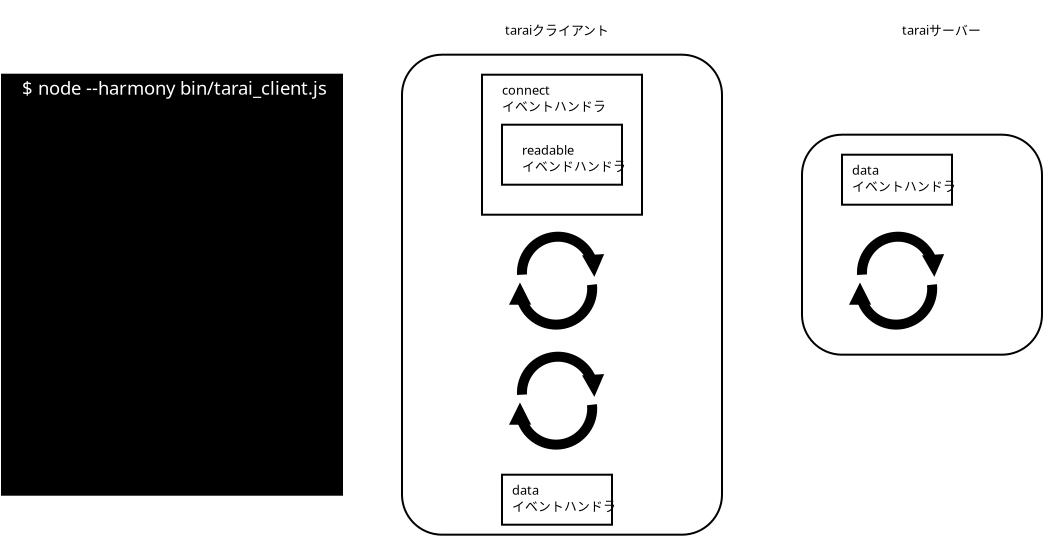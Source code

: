 <?xml version="1.0" encoding="UTF-8"?>
<dia:diagram xmlns:dia="http://www.lysator.liu.se/~alla/dia/">
  <dia:layer name="parts" visible="false">
    <dia:object type="Standard - Box" version="0" id="O0">
      <dia:attribute name="obj_pos">
        <dia:point val="10,5"/>
      </dia:attribute>
      <dia:attribute name="obj_bb">
        <dia:rectangle val="9.95,4.95;30.05,29.05"/>
      </dia:attribute>
      <dia:attribute name="elem_corner">
        <dia:point val="10,5"/>
      </dia:attribute>
      <dia:attribute name="elem_width">
        <dia:real val="20"/>
      </dia:attribute>
      <dia:attribute name="elem_height">
        <dia:real val="24"/>
      </dia:attribute>
      <dia:attribute name="border_width">
        <dia:real val="0.1"/>
      </dia:attribute>
      <dia:attribute name="show_background">
        <dia:boolean val="true"/>
      </dia:attribute>
      <dia:attribute name="corner_radius">
        <dia:real val="2"/>
      </dia:attribute>
    </dia:object>
    <dia:object type="Standard - Text" version="1" id="O1">
      <dia:attribute name="obj_pos">
        <dia:point val="18,4"/>
      </dia:attribute>
      <dia:attribute name="obj_bb">
        <dia:rectangle val="18,3.435;22.617,4.077"/>
      </dia:attribute>
      <dia:attribute name="text">
        <dia:composite type="text">
          <dia:attribute name="string">
            <dia:string># taraiクライアント#</dia:string>
          </dia:attribute>
          <dia:attribute name="font">
            <dia:font family="sans" style="0" name="Helvetica"/>
          </dia:attribute>
          <dia:attribute name="height">
            <dia:real val="0.8"/>
          </dia:attribute>
          <dia:attribute name="pos">
            <dia:point val="18,4"/>
          </dia:attribute>
          <dia:attribute name="color">
            <dia:color val="#000000"/>
          </dia:attribute>
          <dia:attribute name="alignment">
            <dia:enum val="0"/>
          </dia:attribute>
        </dia:composite>
      </dia:attribute>
      <dia:attribute name="valign">
        <dia:enum val="3"/>
      </dia:attribute>
    </dia:object>
    <dia:group>
      <dia:object type="Standard - Arc" version="0" id="O2">
        <dia:attribute name="obj_pos">
          <dia:point val="21,17"/>
        </dia:attribute>
        <dia:attribute name="obj_bb">
          <dia:rectangle val="20.736,14.85;25.108,17.264"/>
        </dia:attribute>
        <dia:attribute name="conn_endpoints">
          <dia:point val="21,17"/>
          <dia:point val="24.6,16.8"/>
        </dia:attribute>
        <dia:attribute name="curve_distance">
          <dia:real val="-1.8"/>
        </dia:attribute>
        <dia:attribute name="line_width">
          <dia:real val="0.5"/>
        </dia:attribute>
        <dia:attribute name="end_arrow">
          <dia:enum val="3"/>
        </dia:attribute>
        <dia:attribute name="end_arrow_length">
          <dia:real val="0.3"/>
        </dia:attribute>
        <dia:attribute name="end_arrow_width">
          <dia:real val="0.3"/>
        </dia:attribute>
      </dia:object>
      <dia:object type="Standard - Arc" version="0" id="O3">
        <dia:attribute name="obj_pos">
          <dia:point val="24.5,17.5"/>
        </dia:attribute>
        <dia:attribute name="obj_bb">
          <dia:rectangle val="20.349,17.236;24.764,19.747"/>
        </dia:attribute>
        <dia:attribute name="conn_endpoints">
          <dia:point val="24.5,17.5"/>
          <dia:point val="20.9,17.7"/>
        </dia:attribute>
        <dia:attribute name="curve_distance">
          <dia:real val="-1.897"/>
        </dia:attribute>
        <dia:attribute name="line_width">
          <dia:real val="0.5"/>
        </dia:attribute>
        <dia:attribute name="end_arrow">
          <dia:enum val="3"/>
        </dia:attribute>
        <dia:attribute name="end_arrow_length">
          <dia:real val="0.3"/>
        </dia:attribute>
        <dia:attribute name="end_arrow_width">
          <dia:real val="0.3"/>
        </dia:attribute>
      </dia:object>
    </dia:group>
    <dia:group>
      <dia:object type="Standard - Arc" version="0" id="O4">
        <dia:attribute name="obj_pos">
          <dia:point val="21,24"/>
        </dia:attribute>
        <dia:attribute name="obj_bb">
          <dia:rectangle val="20.736,21.85;25.108,24.264"/>
        </dia:attribute>
        <dia:attribute name="conn_endpoints">
          <dia:point val="21,24"/>
          <dia:point val="24.6,23.8"/>
        </dia:attribute>
        <dia:attribute name="curve_distance">
          <dia:real val="-1.8"/>
        </dia:attribute>
        <dia:attribute name="line_width">
          <dia:real val="0.5"/>
        </dia:attribute>
        <dia:attribute name="end_arrow">
          <dia:enum val="3"/>
        </dia:attribute>
        <dia:attribute name="end_arrow_length">
          <dia:real val="0.3"/>
        </dia:attribute>
        <dia:attribute name="end_arrow_width">
          <dia:real val="0.3"/>
        </dia:attribute>
      </dia:object>
      <dia:object type="Standard - Arc" version="0" id="O5">
        <dia:attribute name="obj_pos">
          <dia:point val="24.5,24.5"/>
        </dia:attribute>
        <dia:attribute name="obj_bb">
          <dia:rectangle val="20.349,24.236;24.764,26.747"/>
        </dia:attribute>
        <dia:attribute name="conn_endpoints">
          <dia:point val="24.5,24.5"/>
          <dia:point val="20.9,24.7"/>
        </dia:attribute>
        <dia:attribute name="curve_distance">
          <dia:real val="-1.897"/>
        </dia:attribute>
        <dia:attribute name="line_width">
          <dia:real val="0.5"/>
        </dia:attribute>
        <dia:attribute name="end_arrow">
          <dia:enum val="3"/>
        </dia:attribute>
        <dia:attribute name="end_arrow_length">
          <dia:real val="0.3"/>
        </dia:attribute>
        <dia:attribute name="end_arrow_width">
          <dia:real val="0.3"/>
        </dia:attribute>
      </dia:object>
    </dia:group>
    <dia:object type="UML - SmallPackage" version="0" id="O6">
      <dia:attribute name="obj_pos">
        <dia:point val="13,24"/>
      </dia:attribute>
      <dia:attribute name="obj_bb">
        <dia:rectangle val="12.95,23.05;18.77,26.25"/>
      </dia:attribute>
      <dia:attribute name="meta">
        <dia:composite type="dict"/>
      </dia:attribute>
      <dia:attribute name="elem_corner">
        <dia:point val="13,24"/>
      </dia:attribute>
      <dia:attribute name="elem_width">
        <dia:real val="5.72"/>
      </dia:attribute>
      <dia:attribute name="elem_height">
        <dia:real val="2.2"/>
      </dia:attribute>
      <dia:attribute name="line_width">
        <dia:real val="0.1"/>
      </dia:attribute>
      <dia:attribute name="line_colour">
        <dia:color val="#000000"/>
      </dia:attribute>
      <dia:attribute name="fill_colour">
        <dia:color val="#ffffff"/>
      </dia:attribute>
      <dia:attribute name="stereotype">
        <dia:string>##</dia:string>
      </dia:attribute>
      <dia:attribute name="text">
        <dia:composite type="text">
          <dia:attribute name="string">
            <dia:string>#data
イベントハンドラ#</dia:string>
          </dia:attribute>
          <dia:attribute name="font">
            <dia:font family="monospace" style="0" name="Courier"/>
          </dia:attribute>
          <dia:attribute name="height">
            <dia:real val="0.8"/>
          </dia:attribute>
          <dia:attribute name="pos">
            <dia:point val="13.3,24.865"/>
          </dia:attribute>
          <dia:attribute name="color">
            <dia:color val="#000000"/>
          </dia:attribute>
          <dia:attribute name="alignment">
            <dia:enum val="0"/>
          </dia:attribute>
        </dia:composite>
      </dia:attribute>
    </dia:object>
    <dia:object type="Standard - BezierLine" version="0" id="O7">
      <dia:attribute name="obj_pos">
        <dia:point val="6,7"/>
      </dia:attribute>
      <dia:attribute name="obj_bb">
        <dia:rectangle val="5.95,6.95;20,17.362"/>
      </dia:attribute>
      <dia:attribute name="bez_points">
        <dia:point val="6,7"/>
        <dia:point val="7.992,7"/>
        <dia:point val="18.008,17"/>
        <dia:point val="20,17"/>
      </dia:attribute>
      <dia:attribute name="corner_types">
        <dia:enum val="0"/>
        <dia:enum val="0"/>
      </dia:attribute>
      <dia:attribute name="line_color">
        <dia:color val="#ffa500"/>
      </dia:attribute>
      <dia:attribute name="end_arrow">
        <dia:enum val="22"/>
      </dia:attribute>
      <dia:attribute name="end_arrow_length">
        <dia:real val="0.5"/>
      </dia:attribute>
      <dia:attribute name="end_arrow_width">
        <dia:real val="0.5"/>
      </dia:attribute>
    </dia:object>
    <dia:group>
      <dia:object type="Standard - Box" version="0" id="O8">
        <dia:attribute name="obj_pos">
          <dia:point val="19,6"/>
        </dia:attribute>
        <dia:attribute name="obj_bb">
          <dia:rectangle val="18.95,5.95;27.05,13.05"/>
        </dia:attribute>
        <dia:attribute name="elem_corner">
          <dia:point val="19,6"/>
        </dia:attribute>
        <dia:attribute name="elem_width">
          <dia:real val="8"/>
        </dia:attribute>
        <dia:attribute name="elem_height">
          <dia:real val="7"/>
        </dia:attribute>
        <dia:attribute name="show_background">
          <dia:boolean val="true"/>
        </dia:attribute>
      </dia:object>
      <dia:object type="Standard - Box" version="0" id="O9">
        <dia:attribute name="obj_pos">
          <dia:point val="20,9"/>
        </dia:attribute>
        <dia:attribute name="obj_bb">
          <dia:rectangle val="19.95,8.95;26.05,12.05"/>
        </dia:attribute>
        <dia:attribute name="elem_corner">
          <dia:point val="20,9"/>
        </dia:attribute>
        <dia:attribute name="elem_width">
          <dia:real val="6"/>
        </dia:attribute>
        <dia:attribute name="elem_height">
          <dia:real val="3"/>
        </dia:attribute>
        <dia:attribute name="border_width">
          <dia:real val="0.1"/>
        </dia:attribute>
        <dia:attribute name="show_background">
          <dia:boolean val="true"/>
        </dia:attribute>
      </dia:object>
      <dia:object type="Standard - Text" version="1" id="O10">
        <dia:attribute name="obj_pos">
          <dia:point val="23,9.5"/>
        </dia:attribute>
        <dia:attribute name="obj_bb">
          <dia:rectangle val="23,8.935;23,9.578"/>
        </dia:attribute>
        <dia:attribute name="text">
          <dia:composite type="text">
            <dia:attribute name="string">
              <dia:string>##</dia:string>
            </dia:attribute>
            <dia:attribute name="font">
              <dia:font family="sans" style="0" name="Helvetica"/>
            </dia:attribute>
            <dia:attribute name="height">
              <dia:real val="0.8"/>
            </dia:attribute>
            <dia:attribute name="pos">
              <dia:point val="23,9.5"/>
            </dia:attribute>
            <dia:attribute name="color">
              <dia:color val="#000000"/>
            </dia:attribute>
            <dia:attribute name="alignment">
              <dia:enum val="0"/>
            </dia:attribute>
          </dia:composite>
        </dia:attribute>
        <dia:attribute name="valign">
          <dia:enum val="3"/>
        </dia:attribute>
        <dia:connections>
          <dia:connection handle="0" to="O8" connection="8"/>
        </dia:connections>
      </dia:object>
      <dia:object type="Standard - Text" version="1" id="O11">
        <dia:attribute name="obj_pos">
          <dia:point val="20,7"/>
        </dia:attribute>
        <dia:attribute name="obj_bb">
          <dia:rectangle val="20,6.435;24.302,7.878"/>
        </dia:attribute>
        <dia:attribute name="text">
          <dia:composite type="text">
            <dia:attribute name="string">
              <dia:string>#connect
イベントハンドラ#</dia:string>
            </dia:attribute>
            <dia:attribute name="font">
              <dia:font family="sans" style="0" name="Helvetica"/>
            </dia:attribute>
            <dia:attribute name="height">
              <dia:real val="0.8"/>
            </dia:attribute>
            <dia:attribute name="pos">
              <dia:point val="20,7"/>
            </dia:attribute>
            <dia:attribute name="color">
              <dia:color val="#000000"/>
            </dia:attribute>
            <dia:attribute name="alignment">
              <dia:enum val="0"/>
            </dia:attribute>
          </dia:composite>
        </dia:attribute>
        <dia:attribute name="valign">
          <dia:enum val="3"/>
        </dia:attribute>
      </dia:object>
      <dia:object type="Standard - Text" version="1" id="O12">
        <dia:attribute name="obj_pos">
          <dia:point val="21,10"/>
        </dia:attribute>
        <dia:attribute name="obj_bb">
          <dia:rectangle val="21,9.435;25.328,10.877"/>
        </dia:attribute>
        <dia:attribute name="text">
          <dia:composite type="text">
            <dia:attribute name="string">
              <dia:string>#readable
イベンドハンドラ#</dia:string>
            </dia:attribute>
            <dia:attribute name="font">
              <dia:font family="sans" style="0" name="Helvetica"/>
            </dia:attribute>
            <dia:attribute name="height">
              <dia:real val="0.8"/>
            </dia:attribute>
            <dia:attribute name="pos">
              <dia:point val="21,10"/>
            </dia:attribute>
            <dia:attribute name="color">
              <dia:color val="#000000"/>
            </dia:attribute>
            <dia:attribute name="alignment">
              <dia:enum val="0"/>
            </dia:attribute>
          </dia:composite>
        </dia:attribute>
        <dia:attribute name="valign">
          <dia:enum val="3"/>
        </dia:attribute>
      </dia:object>
    </dia:group>
    <dia:object type="Standard - Box" version="0" id="O13">
      <dia:attribute name="obj_pos">
        <dia:point val="-2,6"/>
      </dia:attribute>
      <dia:attribute name="obj_bb">
        <dia:rectangle val="-2.05,5.95;7.05,27.05"/>
      </dia:attribute>
      <dia:attribute name="elem_corner">
        <dia:point val="-2,6"/>
      </dia:attribute>
      <dia:attribute name="elem_width">
        <dia:real val="9"/>
      </dia:attribute>
      <dia:attribute name="elem_height">
        <dia:real val="21"/>
      </dia:attribute>
      <dia:attribute name="border_width">
        <dia:real val="0.1"/>
      </dia:attribute>
      <dia:attribute name="inner_color">
        <dia:color val="#000000"/>
      </dia:attribute>
      <dia:attribute name="show_background">
        <dia:boolean val="true"/>
      </dia:attribute>
    </dia:object>
    <dia:object type="Standard - Box" version="0" id="O14">
      <dia:attribute name="obj_pos">
        <dia:point val="38,9"/>
      </dia:attribute>
      <dia:attribute name="obj_bb">
        <dia:rectangle val="37.95,8.95;55.05,27.05"/>
      </dia:attribute>
      <dia:attribute name="elem_corner">
        <dia:point val="38,9"/>
      </dia:attribute>
      <dia:attribute name="elem_width">
        <dia:real val="17"/>
      </dia:attribute>
      <dia:attribute name="elem_height">
        <dia:real val="18"/>
      </dia:attribute>
      <dia:attribute name="border_width">
        <dia:real val="0.1"/>
      </dia:attribute>
      <dia:attribute name="show_background">
        <dia:boolean val="true"/>
      </dia:attribute>
      <dia:attribute name="corner_radius">
        <dia:real val="2"/>
      </dia:attribute>
    </dia:object>
    <dia:group>
      <dia:group>
        <dia:object type="Standard - Arc" version="0" id="O15">
          <dia:attribute name="obj_pos">
            <dia:point val="43,17"/>
          </dia:attribute>
          <dia:attribute name="obj_bb">
            <dia:rectangle val="42.736,14.85;47.108,17.264"/>
          </dia:attribute>
          <dia:attribute name="conn_endpoints">
            <dia:point val="43,17"/>
            <dia:point val="46.6,16.8"/>
          </dia:attribute>
          <dia:attribute name="curve_distance">
            <dia:real val="-1.8"/>
          </dia:attribute>
          <dia:attribute name="line_width">
            <dia:real val="0.5"/>
          </dia:attribute>
          <dia:attribute name="end_arrow">
            <dia:enum val="3"/>
          </dia:attribute>
          <dia:attribute name="end_arrow_length">
            <dia:real val="0.3"/>
          </dia:attribute>
          <dia:attribute name="end_arrow_width">
            <dia:real val="0.3"/>
          </dia:attribute>
        </dia:object>
        <dia:object type="Standard - Arc" version="0" id="O16">
          <dia:attribute name="obj_pos">
            <dia:point val="46.5,17.5"/>
          </dia:attribute>
          <dia:attribute name="obj_bb">
            <dia:rectangle val="42.349,17.236;46.764,19.747"/>
          </dia:attribute>
          <dia:attribute name="conn_endpoints">
            <dia:point val="46.5,17.5"/>
            <dia:point val="42.9,17.7"/>
          </dia:attribute>
          <dia:attribute name="curve_distance">
            <dia:real val="-1.897"/>
          </dia:attribute>
          <dia:attribute name="line_width">
            <dia:real val="0.5"/>
          </dia:attribute>
          <dia:attribute name="end_arrow">
            <dia:enum val="3"/>
          </dia:attribute>
          <dia:attribute name="end_arrow_length">
            <dia:real val="0.3"/>
          </dia:attribute>
          <dia:attribute name="end_arrow_width">
            <dia:real val="0.3"/>
          </dia:attribute>
        </dia:object>
      </dia:group>
      <dia:object type="UML - SmallPackage" version="0" id="O17">
        <dia:attribute name="obj_pos">
          <dia:point val="41,21"/>
        </dia:attribute>
        <dia:attribute name="obj_bb">
          <dia:rectangle val="40.95,20.05;46.77,23.25"/>
        </dia:attribute>
        <dia:attribute name="meta">
          <dia:composite type="dict"/>
        </dia:attribute>
        <dia:attribute name="elem_corner">
          <dia:point val="41,21"/>
        </dia:attribute>
        <dia:attribute name="elem_width">
          <dia:real val="5.72"/>
        </dia:attribute>
        <dia:attribute name="elem_height">
          <dia:real val="2.2"/>
        </dia:attribute>
        <dia:attribute name="line_width">
          <dia:real val="0.1"/>
        </dia:attribute>
        <dia:attribute name="line_colour">
          <dia:color val="#000000"/>
        </dia:attribute>
        <dia:attribute name="fill_colour">
          <dia:color val="#ffffff"/>
        </dia:attribute>
        <dia:attribute name="stereotype">
          <dia:string>##</dia:string>
        </dia:attribute>
        <dia:attribute name="text">
          <dia:composite type="text">
            <dia:attribute name="string">
              <dia:string>#data
イベントハンドラ#</dia:string>
            </dia:attribute>
            <dia:attribute name="font">
              <dia:font family="monospace" style="0" name="Courier"/>
            </dia:attribute>
            <dia:attribute name="height">
              <dia:real val="0.8"/>
            </dia:attribute>
            <dia:attribute name="pos">
              <dia:point val="41.3,21.865"/>
            </dia:attribute>
            <dia:attribute name="color">
              <dia:color val="#000000"/>
            </dia:attribute>
            <dia:attribute name="alignment">
              <dia:enum val="0"/>
            </dia:attribute>
          </dia:composite>
        </dia:attribute>
      </dia:object>
      <dia:object type="UML - SmallPackage" version="0" id="O18">
        <dia:attribute name="obj_pos">
          <dia:point val="41,11"/>
        </dia:attribute>
        <dia:attribute name="obj_bb">
          <dia:rectangle val="40.95,10.05;46.77,13.25"/>
        </dia:attribute>
        <dia:attribute name="meta">
          <dia:composite type="dict"/>
        </dia:attribute>
        <dia:attribute name="elem_corner">
          <dia:point val="41,11"/>
        </dia:attribute>
        <dia:attribute name="elem_width">
          <dia:real val="5.72"/>
        </dia:attribute>
        <dia:attribute name="elem_height">
          <dia:real val="2.2"/>
        </dia:attribute>
        <dia:attribute name="line_width">
          <dia:real val="0.1"/>
        </dia:attribute>
        <dia:attribute name="line_colour">
          <dia:color val="#000000"/>
        </dia:attribute>
        <dia:attribute name="fill_colour">
          <dia:color val="#ffffff"/>
        </dia:attribute>
        <dia:attribute name="stereotype">
          <dia:string>##</dia:string>
        </dia:attribute>
        <dia:attribute name="text">
          <dia:composite type="text">
            <dia:attribute name="string">
              <dia:string>#connect
イベントハンドラ#</dia:string>
            </dia:attribute>
            <dia:attribute name="font">
              <dia:font family="monospace" style="0" name="Courier"/>
            </dia:attribute>
            <dia:attribute name="height">
              <dia:real val="0.8"/>
            </dia:attribute>
            <dia:attribute name="pos">
              <dia:point val="41.3,11.865"/>
            </dia:attribute>
            <dia:attribute name="color">
              <dia:color val="#000000"/>
            </dia:attribute>
            <dia:attribute name="alignment">
              <dia:enum val="0"/>
            </dia:attribute>
          </dia:composite>
        </dia:attribute>
      </dia:object>
      <dia:group>
        <dia:object type="Standard - Text" version="1" id="O19">
          <dia:attribute name="obj_pos">
            <dia:point val="46,4"/>
          </dia:attribute>
          <dia:attribute name="obj_bb">
            <dia:rectangle val="46,3.435;49.785,4.077"/>
          </dia:attribute>
          <dia:attribute name="text">
            <dia:composite type="text">
              <dia:attribute name="string">
                <dia:string>#taraiサーバー#</dia:string>
              </dia:attribute>
              <dia:attribute name="font">
                <dia:font family="sans" style="0" name="Helvetica"/>
              </dia:attribute>
              <dia:attribute name="height">
                <dia:real val="0.8"/>
              </dia:attribute>
              <dia:attribute name="pos">
                <dia:point val="46,4"/>
              </dia:attribute>
              <dia:attribute name="color">
                <dia:color val="#000000"/>
              </dia:attribute>
              <dia:attribute name="alignment">
                <dia:enum val="0"/>
              </dia:attribute>
            </dia:composite>
          </dia:attribute>
          <dia:attribute name="valign">
            <dia:enum val="3"/>
          </dia:attribute>
        </dia:object>
        <dia:group>
          <dia:object type="Standard - Box" version="0" id="O20">
            <dia:attribute name="obj_pos">
              <dia:point val="50,21"/>
            </dia:attribute>
            <dia:attribute name="obj_bb">
              <dia:rectangle val="49.95,20.95;53.55,22.55"/>
            </dia:attribute>
            <dia:attribute name="elem_corner">
              <dia:point val="50,21"/>
            </dia:attribute>
            <dia:attribute name="elem_width">
              <dia:real val="3.5"/>
            </dia:attribute>
            <dia:attribute name="elem_height">
              <dia:real val="1.5"/>
            </dia:attribute>
            <dia:attribute name="show_background">
              <dia:boolean val="true"/>
            </dia:attribute>
          </dia:object>
          <dia:object type="Standard - Text" version="1" id="O21">
            <dia:attribute name="obj_pos">
              <dia:point val="50.5,22"/>
            </dia:attribute>
            <dia:attribute name="obj_bb">
              <dia:rectangle val="50.5,21.435;53.117,22.078"/>
            </dia:attribute>
            <dia:attribute name="text">
              <dia:composite type="text">
                <dia:attribute name="string">
                  <dia:string>#tarai関数#</dia:string>
                </dia:attribute>
                <dia:attribute name="font">
                  <dia:font family="sans" style="0" name="Helvetica"/>
                </dia:attribute>
                <dia:attribute name="height">
                  <dia:real val="0.8"/>
                </dia:attribute>
                <dia:attribute name="pos">
                  <dia:point val="50.5,22"/>
                </dia:attribute>
                <dia:attribute name="color">
                  <dia:color val="#000000"/>
                </dia:attribute>
                <dia:attribute name="alignment">
                  <dia:enum val="0"/>
                </dia:attribute>
              </dia:composite>
            </dia:attribute>
            <dia:attribute name="valign">
              <dia:enum val="3"/>
            </dia:attribute>
          </dia:object>
        </dia:group>
      </dia:group>
    </dia:group>
    <dia:group>
      <dia:object type="Standard - Line" version="0" id="O22">
        <dia:attribute name="obj_pos">
          <dia:point val="22,14"/>
        </dia:attribute>
        <dia:attribute name="obj_bb">
          <dia:rectangle val="21.638,10.888;22.362,14.05"/>
        </dia:attribute>
        <dia:attribute name="conn_endpoints">
          <dia:point val="22,14"/>
          <dia:point val="22,11"/>
        </dia:attribute>
        <dia:attribute name="numcp">
          <dia:int val="1"/>
        </dia:attribute>
        <dia:attribute name="line_color">
          <dia:color val="#ffa500"/>
        </dia:attribute>
        <dia:attribute name="end_arrow">
          <dia:enum val="22"/>
        </dia:attribute>
        <dia:attribute name="end_arrow_length">
          <dia:real val="0.5"/>
        </dia:attribute>
        <dia:attribute name="end_arrow_width">
          <dia:real val="0.5"/>
        </dia:attribute>
      </dia:object>
      <dia:object type="Standard - Line" version="0" id="O23">
        <dia:attribute name="obj_pos">
          <dia:point val="23,11"/>
        </dia:attribute>
        <dia:attribute name="obj_bb">
          <dia:rectangle val="22.638,10.95;23.362,14.112"/>
        </dia:attribute>
        <dia:attribute name="conn_endpoints">
          <dia:point val="23,11"/>
          <dia:point val="23,14"/>
        </dia:attribute>
        <dia:attribute name="numcp">
          <dia:int val="1"/>
        </dia:attribute>
        <dia:attribute name="line_color">
          <dia:color val="#ffa500"/>
        </dia:attribute>
        <dia:attribute name="end_arrow">
          <dia:enum val="22"/>
        </dia:attribute>
        <dia:attribute name="end_arrow_length">
          <dia:real val="0.5"/>
        </dia:attribute>
        <dia:attribute name="end_arrow_width">
          <dia:real val="0.5"/>
        </dia:attribute>
      </dia:object>
    </dia:group>
    <dia:object type="Standard - Text" version="1" id="O24">
      <dia:attribute name="obj_pos">
        <dia:point val="-1,7"/>
      </dia:attribute>
      <dia:attribute name="obj_bb">
        <dia:rectangle val="-1,6.435;-0.647,7.077"/>
      </dia:attribute>
      <dia:attribute name="text">
        <dia:composite type="text">
          <dia:attribute name="string">
            <dia:string>#a#</dia:string>
          </dia:attribute>
          <dia:attribute name="font">
            <dia:font family="sans" style="0" name="Helvetica"/>
          </dia:attribute>
          <dia:attribute name="height">
            <dia:real val="0.8"/>
          </dia:attribute>
          <dia:attribute name="pos">
            <dia:point val="-1,7"/>
          </dia:attribute>
          <dia:attribute name="color">
            <dia:color val="#ffffff"/>
          </dia:attribute>
          <dia:attribute name="alignment">
            <dia:enum val="0"/>
          </dia:attribute>
        </dia:composite>
      </dia:attribute>
      <dia:attribute name="valign">
        <dia:enum val="3"/>
      </dia:attribute>
    </dia:object>
  </dia:layer>
  <dia:layer name="00" visible="false">
    <dia:object type="Standard - Box" version="0" id="O25">
      <dia:attribute name="obj_pos">
        <dia:point val="16,5"/>
      </dia:attribute>
      <dia:attribute name="obj_bb">
        <dia:rectangle val="15.95,4.95;32.05,29.05"/>
      </dia:attribute>
      <dia:attribute name="elem_corner">
        <dia:point val="16,5"/>
      </dia:attribute>
      <dia:attribute name="elem_width">
        <dia:real val="16"/>
      </dia:attribute>
      <dia:attribute name="elem_height">
        <dia:real val="24"/>
      </dia:attribute>
      <dia:attribute name="border_width">
        <dia:real val="0.1"/>
      </dia:attribute>
      <dia:attribute name="show_background">
        <dia:boolean val="true"/>
      </dia:attribute>
      <dia:attribute name="corner_radius">
        <dia:real val="2"/>
      </dia:attribute>
    </dia:object>
    <dia:object type="Standard - Text" version="1" id="O26">
      <dia:attribute name="obj_pos">
        <dia:point val="21,4"/>
      </dia:attribute>
      <dia:attribute name="obj_bb">
        <dia:rectangle val="21,3.435;25.617,4.077"/>
      </dia:attribute>
      <dia:attribute name="text">
        <dia:composite type="text">
          <dia:attribute name="string">
            <dia:string># taraiクライアント#</dia:string>
          </dia:attribute>
          <dia:attribute name="font">
            <dia:font family="sans" style="0" name="Helvetica"/>
          </dia:attribute>
          <dia:attribute name="height">
            <dia:real val="0.8"/>
          </dia:attribute>
          <dia:attribute name="pos">
            <dia:point val="21,4"/>
          </dia:attribute>
          <dia:attribute name="color">
            <dia:color val="#000000"/>
          </dia:attribute>
          <dia:attribute name="alignment">
            <dia:enum val="0"/>
          </dia:attribute>
        </dia:composite>
      </dia:attribute>
      <dia:attribute name="valign">
        <dia:enum val="3"/>
      </dia:attribute>
    </dia:object>
    <dia:group>
      <dia:object type="Standard - Arc" version="0" id="O27">
        <dia:attribute name="obj_pos">
          <dia:point val="22,16"/>
        </dia:attribute>
        <dia:attribute name="obj_bb">
          <dia:rectangle val="21.736,13.85;26.108,16.264"/>
        </dia:attribute>
        <dia:attribute name="conn_endpoints">
          <dia:point val="22,16"/>
          <dia:point val="25.6,15.8"/>
        </dia:attribute>
        <dia:attribute name="curve_distance">
          <dia:real val="-1.8"/>
        </dia:attribute>
        <dia:attribute name="line_width">
          <dia:real val="0.5"/>
        </dia:attribute>
        <dia:attribute name="end_arrow">
          <dia:enum val="3"/>
        </dia:attribute>
        <dia:attribute name="end_arrow_length">
          <dia:real val="0.3"/>
        </dia:attribute>
        <dia:attribute name="end_arrow_width">
          <dia:real val="0.3"/>
        </dia:attribute>
      </dia:object>
      <dia:object type="Standard - Arc" version="0" id="O28">
        <dia:attribute name="obj_pos">
          <dia:point val="25.5,16.5"/>
        </dia:attribute>
        <dia:attribute name="obj_bb">
          <dia:rectangle val="21.349,16.236;25.764,18.747"/>
        </dia:attribute>
        <dia:attribute name="conn_endpoints">
          <dia:point val="25.5,16.5"/>
          <dia:point val="21.9,16.7"/>
        </dia:attribute>
        <dia:attribute name="curve_distance">
          <dia:real val="-1.897"/>
        </dia:attribute>
        <dia:attribute name="line_width">
          <dia:real val="0.5"/>
        </dia:attribute>
        <dia:attribute name="end_arrow">
          <dia:enum val="3"/>
        </dia:attribute>
        <dia:attribute name="end_arrow_length">
          <dia:real val="0.3"/>
        </dia:attribute>
        <dia:attribute name="end_arrow_width">
          <dia:real val="0.3"/>
        </dia:attribute>
      </dia:object>
    </dia:group>
    <dia:group>
      <dia:object type="Standard - Arc" version="0" id="O29">
        <dia:attribute name="obj_pos">
          <dia:point val="22,22"/>
        </dia:attribute>
        <dia:attribute name="obj_bb">
          <dia:rectangle val="21.736,19.85;26.108,22.264"/>
        </dia:attribute>
        <dia:attribute name="conn_endpoints">
          <dia:point val="22,22"/>
          <dia:point val="25.6,21.8"/>
        </dia:attribute>
        <dia:attribute name="curve_distance">
          <dia:real val="-1.8"/>
        </dia:attribute>
        <dia:attribute name="line_width">
          <dia:real val="0.5"/>
        </dia:attribute>
        <dia:attribute name="end_arrow">
          <dia:enum val="3"/>
        </dia:attribute>
        <dia:attribute name="end_arrow_length">
          <dia:real val="0.3"/>
        </dia:attribute>
        <dia:attribute name="end_arrow_width">
          <dia:real val="0.3"/>
        </dia:attribute>
      </dia:object>
      <dia:object type="Standard - Arc" version="0" id="O30">
        <dia:attribute name="obj_pos">
          <dia:point val="25.5,22.5"/>
        </dia:attribute>
        <dia:attribute name="obj_bb">
          <dia:rectangle val="21.349,22.236;25.764,24.747"/>
        </dia:attribute>
        <dia:attribute name="conn_endpoints">
          <dia:point val="25.5,22.5"/>
          <dia:point val="21.9,22.7"/>
        </dia:attribute>
        <dia:attribute name="curve_distance">
          <dia:real val="-1.897"/>
        </dia:attribute>
        <dia:attribute name="line_width">
          <dia:real val="0.5"/>
        </dia:attribute>
        <dia:attribute name="end_arrow">
          <dia:enum val="3"/>
        </dia:attribute>
        <dia:attribute name="end_arrow_length">
          <dia:real val="0.3"/>
        </dia:attribute>
        <dia:attribute name="end_arrow_width">
          <dia:real val="0.3"/>
        </dia:attribute>
      </dia:object>
    </dia:group>
    <dia:object type="Standard - Box" version="0" id="O31">
      <dia:attribute name="obj_pos">
        <dia:point val="20,6"/>
      </dia:attribute>
      <dia:attribute name="obj_bb">
        <dia:rectangle val="19.95,5.95;28.05,13.05"/>
      </dia:attribute>
      <dia:attribute name="elem_corner">
        <dia:point val="20,6"/>
      </dia:attribute>
      <dia:attribute name="elem_width">
        <dia:real val="8"/>
      </dia:attribute>
      <dia:attribute name="elem_height">
        <dia:real val="7"/>
      </dia:attribute>
      <dia:attribute name="show_background">
        <dia:boolean val="true"/>
      </dia:attribute>
    </dia:object>
    <dia:object type="Standard - Text" version="1" id="O32">
      <dia:attribute name="obj_pos">
        <dia:point val="24,9.5"/>
      </dia:attribute>
      <dia:attribute name="obj_bb">
        <dia:rectangle val="24,8.935;24,9.578"/>
      </dia:attribute>
      <dia:attribute name="text">
        <dia:composite type="text">
          <dia:attribute name="string">
            <dia:string>##</dia:string>
          </dia:attribute>
          <dia:attribute name="font">
            <dia:font family="sans" style="0" name="Helvetica"/>
          </dia:attribute>
          <dia:attribute name="height">
            <dia:real val="0.8"/>
          </dia:attribute>
          <dia:attribute name="pos">
            <dia:point val="24,9.5"/>
          </dia:attribute>
          <dia:attribute name="color">
            <dia:color val="#000000"/>
          </dia:attribute>
          <dia:attribute name="alignment">
            <dia:enum val="0"/>
          </dia:attribute>
        </dia:composite>
      </dia:attribute>
      <dia:attribute name="valign">
        <dia:enum val="3"/>
      </dia:attribute>
      <dia:connections>
        <dia:connection handle="0" to="O31" connection="8"/>
      </dia:connections>
    </dia:object>
    <dia:object type="Standard - Text" version="1" id="O33">
      <dia:attribute name="obj_pos">
        <dia:point val="21,7"/>
      </dia:attribute>
      <dia:attribute name="obj_bb">
        <dia:rectangle val="21,6.435;25.302,7.878"/>
      </dia:attribute>
      <dia:attribute name="text">
        <dia:composite type="text">
          <dia:attribute name="string">
            <dia:string>#connect
イベントハンドラ#</dia:string>
          </dia:attribute>
          <dia:attribute name="font">
            <dia:font family="sans" style="0" name="Helvetica"/>
          </dia:attribute>
          <dia:attribute name="height">
            <dia:real val="0.8"/>
          </dia:attribute>
          <dia:attribute name="pos">
            <dia:point val="21,7"/>
          </dia:attribute>
          <dia:attribute name="color">
            <dia:color val="#000000"/>
          </dia:attribute>
          <dia:attribute name="alignment">
            <dia:enum val="0"/>
          </dia:attribute>
        </dia:composite>
      </dia:attribute>
      <dia:attribute name="valign">
        <dia:enum val="3"/>
      </dia:attribute>
    </dia:object>
    <dia:object type="Standard - Box" version="0" id="O34">
      <dia:attribute name="obj_pos">
        <dia:point val="-4,6"/>
      </dia:attribute>
      <dia:attribute name="obj_bb">
        <dia:rectangle val="-4.05,5.95;13.05,27.05"/>
      </dia:attribute>
      <dia:attribute name="elem_corner">
        <dia:point val="-4,6"/>
      </dia:attribute>
      <dia:attribute name="elem_width">
        <dia:real val="17"/>
      </dia:attribute>
      <dia:attribute name="elem_height">
        <dia:real val="21"/>
      </dia:attribute>
      <dia:attribute name="border_width">
        <dia:real val="0.1"/>
      </dia:attribute>
      <dia:attribute name="inner_color">
        <dia:color val="#000000"/>
      </dia:attribute>
      <dia:attribute name="show_background">
        <dia:boolean val="true"/>
      </dia:attribute>
    </dia:object>
    <dia:object type="Standard - Box" version="0" id="O35">
      <dia:attribute name="obj_pos">
        <dia:point val="36,9"/>
      </dia:attribute>
      <dia:attribute name="obj_bb">
        <dia:rectangle val="35.95,8.95;48.05,20.05"/>
      </dia:attribute>
      <dia:attribute name="elem_corner">
        <dia:point val="36,9"/>
      </dia:attribute>
      <dia:attribute name="elem_width">
        <dia:real val="12"/>
      </dia:attribute>
      <dia:attribute name="elem_height">
        <dia:real val="11"/>
      </dia:attribute>
      <dia:attribute name="border_width">
        <dia:real val="0.1"/>
      </dia:attribute>
      <dia:attribute name="show_background">
        <dia:boolean val="true"/>
      </dia:attribute>
      <dia:attribute name="corner_radius">
        <dia:real val="2"/>
      </dia:attribute>
    </dia:object>
    <dia:group>
      <dia:object type="Standard - Arc" version="0" id="O36">
        <dia:attribute name="obj_pos">
          <dia:point val="39,16"/>
        </dia:attribute>
        <dia:attribute name="obj_bb">
          <dia:rectangle val="38.736,13.85;43.108,16.264"/>
        </dia:attribute>
        <dia:attribute name="conn_endpoints">
          <dia:point val="39,16"/>
          <dia:point val="42.6,15.8"/>
        </dia:attribute>
        <dia:attribute name="curve_distance">
          <dia:real val="-1.8"/>
        </dia:attribute>
        <dia:attribute name="line_width">
          <dia:real val="0.5"/>
        </dia:attribute>
        <dia:attribute name="end_arrow">
          <dia:enum val="3"/>
        </dia:attribute>
        <dia:attribute name="end_arrow_length">
          <dia:real val="0.3"/>
        </dia:attribute>
        <dia:attribute name="end_arrow_width">
          <dia:real val="0.3"/>
        </dia:attribute>
      </dia:object>
      <dia:object type="Standard - Arc" version="0" id="O37">
        <dia:attribute name="obj_pos">
          <dia:point val="42.5,16.5"/>
        </dia:attribute>
        <dia:attribute name="obj_bb">
          <dia:rectangle val="38.349,16.236;42.764,18.747"/>
        </dia:attribute>
        <dia:attribute name="conn_endpoints">
          <dia:point val="42.5,16.5"/>
          <dia:point val="38.9,16.7"/>
        </dia:attribute>
        <dia:attribute name="curve_distance">
          <dia:real val="-1.897"/>
        </dia:attribute>
        <dia:attribute name="line_width">
          <dia:real val="0.5"/>
        </dia:attribute>
        <dia:attribute name="end_arrow">
          <dia:enum val="3"/>
        </dia:attribute>
        <dia:attribute name="end_arrow_length">
          <dia:real val="0.3"/>
        </dia:attribute>
        <dia:attribute name="end_arrow_width">
          <dia:real val="0.3"/>
        </dia:attribute>
      </dia:object>
    </dia:group>
    <dia:object type="Standard - Text" version="1" id="O38">
      <dia:attribute name="obj_pos">
        <dia:point val="41,4"/>
      </dia:attribute>
      <dia:attribute name="obj_bb">
        <dia:rectangle val="41,3.435;44.785,4.077"/>
      </dia:attribute>
      <dia:attribute name="text">
        <dia:composite type="text">
          <dia:attribute name="string">
            <dia:string>#taraiサーバー#</dia:string>
          </dia:attribute>
          <dia:attribute name="font">
            <dia:font family="sans" style="0" name="Helvetica"/>
          </dia:attribute>
          <dia:attribute name="height">
            <dia:real val="0.8"/>
          </dia:attribute>
          <dia:attribute name="pos">
            <dia:point val="41,4"/>
          </dia:attribute>
          <dia:attribute name="color">
            <dia:color val="#000000"/>
          </dia:attribute>
          <dia:attribute name="alignment">
            <dia:enum val="0"/>
          </dia:attribute>
        </dia:composite>
      </dia:attribute>
      <dia:attribute name="valign">
        <dia:enum val="3"/>
      </dia:attribute>
    </dia:object>
    <dia:object type="Standard - Text" version="1" id="O39">
      <dia:attribute name="obj_pos">
        <dia:point val="1,3"/>
      </dia:attribute>
      <dia:attribute name="obj_bb">
        <dia:rectangle val="1,2.435;1.353,3.078"/>
      </dia:attribute>
      <dia:attribute name="text">
        <dia:composite type="text">
          <dia:attribute name="string">
            <dia:string>#a#</dia:string>
          </dia:attribute>
          <dia:attribute name="font">
            <dia:font family="sans" style="0" name="Helvetica"/>
          </dia:attribute>
          <dia:attribute name="height">
            <dia:real val="0.8"/>
          </dia:attribute>
          <dia:attribute name="pos">
            <dia:point val="1,3"/>
          </dia:attribute>
          <dia:attribute name="color">
            <dia:color val="#ffffff"/>
          </dia:attribute>
          <dia:attribute name="alignment">
            <dia:enum val="0"/>
          </dia:attribute>
        </dia:composite>
      </dia:attribute>
      <dia:attribute name="valign">
        <dia:enum val="3"/>
      </dia:attribute>
    </dia:object>
    <dia:object type="Standard - Text" version="1" id="O40">
      <dia:attribute name="obj_pos">
        <dia:point val="-3,7"/>
      </dia:attribute>
      <dia:attribute name="obj_bb">
        <dia:rectangle val="-3,6.164;-2.147,7.159"/>
      </dia:attribute>
      <dia:attribute name="text">
        <dia:composite type="text">
          <dia:attribute name="string">
            <dia:string>#$ #</dia:string>
          </dia:attribute>
          <dia:attribute name="font">
            <dia:font family="sans" style="0" name="Helvetica"/>
          </dia:attribute>
          <dia:attribute name="height">
            <dia:real val="1.153"/>
          </dia:attribute>
          <dia:attribute name="pos">
            <dia:point val="-3,7"/>
          </dia:attribute>
          <dia:attribute name="color">
            <dia:color val="#ffffff"/>
          </dia:attribute>
          <dia:attribute name="alignment">
            <dia:enum val="0"/>
          </dia:attribute>
        </dia:composite>
      </dia:attribute>
      <dia:attribute name="valign">
        <dia:enum val="3"/>
      </dia:attribute>
    </dia:object>
    <dia:group>
      <dia:object type="Standard - Box" version="0" id="O41">
        <dia:attribute name="obj_pos">
          <dia:point val="38,10"/>
        </dia:attribute>
        <dia:attribute name="obj_bb">
          <dia:rectangle val="37.95,9.95;43.55,12.55"/>
        </dia:attribute>
        <dia:attribute name="elem_corner">
          <dia:point val="38,10"/>
        </dia:attribute>
        <dia:attribute name="elem_width">
          <dia:real val="5.5"/>
        </dia:attribute>
        <dia:attribute name="elem_height">
          <dia:real val="2.5"/>
        </dia:attribute>
        <dia:attribute name="show_background">
          <dia:boolean val="true"/>
        </dia:attribute>
      </dia:object>
      <dia:object type="Standard - Text" version="1" id="O42">
        <dia:attribute name="obj_pos">
          <dia:point val="38.5,11"/>
        </dia:attribute>
        <dia:attribute name="obj_bb">
          <dia:rectangle val="38.5,10.435;42.803,11.877"/>
        </dia:attribute>
        <dia:attribute name="text">
          <dia:composite type="text">
            <dia:attribute name="string">
              <dia:string>#data
イベントハンドラ#</dia:string>
            </dia:attribute>
            <dia:attribute name="font">
              <dia:font family="sans" style="0" name="Helvetica"/>
            </dia:attribute>
            <dia:attribute name="height">
              <dia:real val="0.8"/>
            </dia:attribute>
            <dia:attribute name="pos">
              <dia:point val="38.5,11"/>
            </dia:attribute>
            <dia:attribute name="color">
              <dia:color val="#000000"/>
            </dia:attribute>
            <dia:attribute name="alignment">
              <dia:enum val="0"/>
            </dia:attribute>
          </dia:composite>
        </dia:attribute>
        <dia:attribute name="valign">
          <dia:enum val="3"/>
        </dia:attribute>
      </dia:object>
    </dia:group>
    <dia:group>
      <dia:object type="Standard - Box" version="0" id="O43">
        <dia:attribute name="obj_pos">
          <dia:point val="21,26"/>
        </dia:attribute>
        <dia:attribute name="obj_bb">
          <dia:rectangle val="20.95,25.95;26.55,28.55"/>
        </dia:attribute>
        <dia:attribute name="elem_corner">
          <dia:point val="21,26"/>
        </dia:attribute>
        <dia:attribute name="elem_width">
          <dia:real val="5.5"/>
        </dia:attribute>
        <dia:attribute name="elem_height">
          <dia:real val="2.5"/>
        </dia:attribute>
        <dia:attribute name="show_background">
          <dia:boolean val="true"/>
        </dia:attribute>
      </dia:object>
      <dia:object type="Standard - Text" version="1" id="O44">
        <dia:attribute name="obj_pos">
          <dia:point val="21.5,27"/>
        </dia:attribute>
        <dia:attribute name="obj_bb">
          <dia:rectangle val="21.5,26.435;25.802,27.878"/>
        </dia:attribute>
        <dia:attribute name="text">
          <dia:composite type="text">
            <dia:attribute name="string">
              <dia:string>#data
イベントハンドラ#</dia:string>
            </dia:attribute>
            <dia:attribute name="font">
              <dia:font family="sans" style="0" name="Helvetica"/>
            </dia:attribute>
            <dia:attribute name="height">
              <dia:real val="0.8"/>
            </dia:attribute>
            <dia:attribute name="pos">
              <dia:point val="21.5,27"/>
            </dia:attribute>
            <dia:attribute name="color">
              <dia:color val="#000000"/>
            </dia:attribute>
            <dia:attribute name="alignment">
              <dia:enum val="0"/>
            </dia:attribute>
          </dia:composite>
        </dia:attribute>
        <dia:attribute name="valign">
          <dia:enum val="3"/>
        </dia:attribute>
      </dia:object>
    </dia:group>
  </dia:layer>
  <dia:layer name="01" visible="false">
    <dia:object type="Standard - Box" version="0" id="O45">
      <dia:attribute name="obj_pos">
        <dia:point val="16,5"/>
      </dia:attribute>
      <dia:attribute name="obj_bb">
        <dia:rectangle val="15.95,4.95;32.05,29.05"/>
      </dia:attribute>
      <dia:attribute name="elem_corner">
        <dia:point val="16,5"/>
      </dia:attribute>
      <dia:attribute name="elem_width">
        <dia:real val="16"/>
      </dia:attribute>
      <dia:attribute name="elem_height">
        <dia:real val="24"/>
      </dia:attribute>
      <dia:attribute name="border_width">
        <dia:real val="0.1"/>
      </dia:attribute>
      <dia:attribute name="show_background">
        <dia:boolean val="true"/>
      </dia:attribute>
      <dia:attribute name="corner_radius">
        <dia:real val="2"/>
      </dia:attribute>
    </dia:object>
    <dia:object type="Standard - Text" version="1" id="O46">
      <dia:attribute name="obj_pos">
        <dia:point val="21,4"/>
      </dia:attribute>
      <dia:attribute name="obj_bb">
        <dia:rectangle val="21,3.435;25.617,4.077"/>
      </dia:attribute>
      <dia:attribute name="text">
        <dia:composite type="text">
          <dia:attribute name="string">
            <dia:string># taraiクライアント#</dia:string>
          </dia:attribute>
          <dia:attribute name="font">
            <dia:font family="sans" style="0" name="Helvetica"/>
          </dia:attribute>
          <dia:attribute name="height">
            <dia:real val="0.8"/>
          </dia:attribute>
          <dia:attribute name="pos">
            <dia:point val="21,4"/>
          </dia:attribute>
          <dia:attribute name="color">
            <dia:color val="#000000"/>
          </dia:attribute>
          <dia:attribute name="alignment">
            <dia:enum val="0"/>
          </dia:attribute>
        </dia:composite>
      </dia:attribute>
      <dia:attribute name="valign">
        <dia:enum val="3"/>
      </dia:attribute>
    </dia:object>
    <dia:group>
      <dia:object type="Standard - Arc" version="0" id="O47">
        <dia:attribute name="obj_pos">
          <dia:point val="22,16"/>
        </dia:attribute>
        <dia:attribute name="obj_bb">
          <dia:rectangle val="21.736,13.85;26.108,16.264"/>
        </dia:attribute>
        <dia:attribute name="conn_endpoints">
          <dia:point val="22,16"/>
          <dia:point val="25.6,15.8"/>
        </dia:attribute>
        <dia:attribute name="curve_distance">
          <dia:real val="-1.8"/>
        </dia:attribute>
        <dia:attribute name="line_width">
          <dia:real val="0.5"/>
        </dia:attribute>
        <dia:attribute name="end_arrow">
          <dia:enum val="3"/>
        </dia:attribute>
        <dia:attribute name="end_arrow_length">
          <dia:real val="0.3"/>
        </dia:attribute>
        <dia:attribute name="end_arrow_width">
          <dia:real val="0.3"/>
        </dia:attribute>
      </dia:object>
      <dia:object type="Standard - Arc" version="0" id="O48">
        <dia:attribute name="obj_pos">
          <dia:point val="25.5,16.5"/>
        </dia:attribute>
        <dia:attribute name="obj_bb">
          <dia:rectangle val="21.349,16.236;25.764,18.747"/>
        </dia:attribute>
        <dia:attribute name="conn_endpoints">
          <dia:point val="25.5,16.5"/>
          <dia:point val="21.9,16.7"/>
        </dia:attribute>
        <dia:attribute name="curve_distance">
          <dia:real val="-1.897"/>
        </dia:attribute>
        <dia:attribute name="line_width">
          <dia:real val="0.5"/>
        </dia:attribute>
        <dia:attribute name="end_arrow">
          <dia:enum val="3"/>
        </dia:attribute>
        <dia:attribute name="end_arrow_length">
          <dia:real val="0.3"/>
        </dia:attribute>
        <dia:attribute name="end_arrow_width">
          <dia:real val="0.3"/>
        </dia:attribute>
      </dia:object>
    </dia:group>
    <dia:group>
      <dia:object type="Standard - Arc" version="0" id="O49">
        <dia:attribute name="obj_pos">
          <dia:point val="22,22"/>
        </dia:attribute>
        <dia:attribute name="obj_bb">
          <dia:rectangle val="21.736,19.85;26.108,22.264"/>
        </dia:attribute>
        <dia:attribute name="conn_endpoints">
          <dia:point val="22,22"/>
          <dia:point val="25.6,21.8"/>
        </dia:attribute>
        <dia:attribute name="curve_distance">
          <dia:real val="-1.8"/>
        </dia:attribute>
        <dia:attribute name="line_width">
          <dia:real val="0.5"/>
        </dia:attribute>
        <dia:attribute name="end_arrow">
          <dia:enum val="3"/>
        </dia:attribute>
        <dia:attribute name="end_arrow_length">
          <dia:real val="0.3"/>
        </dia:attribute>
        <dia:attribute name="end_arrow_width">
          <dia:real val="0.3"/>
        </dia:attribute>
      </dia:object>
      <dia:object type="Standard - Arc" version="0" id="O50">
        <dia:attribute name="obj_pos">
          <dia:point val="25.5,22.5"/>
        </dia:attribute>
        <dia:attribute name="obj_bb">
          <dia:rectangle val="21.349,22.236;25.764,24.747"/>
        </dia:attribute>
        <dia:attribute name="conn_endpoints">
          <dia:point val="25.5,22.5"/>
          <dia:point val="21.9,22.7"/>
        </dia:attribute>
        <dia:attribute name="curve_distance">
          <dia:real val="-1.897"/>
        </dia:attribute>
        <dia:attribute name="line_width">
          <dia:real val="0.5"/>
        </dia:attribute>
        <dia:attribute name="end_arrow">
          <dia:enum val="3"/>
        </dia:attribute>
        <dia:attribute name="end_arrow_length">
          <dia:real val="0.3"/>
        </dia:attribute>
        <dia:attribute name="end_arrow_width">
          <dia:real val="0.3"/>
        </dia:attribute>
      </dia:object>
    </dia:group>
    <dia:object type="Standard - Box" version="0" id="O51">
      <dia:attribute name="obj_pos">
        <dia:point val="20,6"/>
      </dia:attribute>
      <dia:attribute name="obj_bb">
        <dia:rectangle val="19.95,5.95;28.05,13.05"/>
      </dia:attribute>
      <dia:attribute name="elem_corner">
        <dia:point val="20,6"/>
      </dia:attribute>
      <dia:attribute name="elem_width">
        <dia:real val="8"/>
      </dia:attribute>
      <dia:attribute name="elem_height">
        <dia:real val="7"/>
      </dia:attribute>
      <dia:attribute name="show_background">
        <dia:boolean val="true"/>
      </dia:attribute>
    </dia:object>
    <dia:object type="Standard - Text" version="1" id="O52">
      <dia:attribute name="obj_pos">
        <dia:point val="24,9.5"/>
      </dia:attribute>
      <dia:attribute name="obj_bb">
        <dia:rectangle val="24,8.935;24,9.578"/>
      </dia:attribute>
      <dia:attribute name="text">
        <dia:composite type="text">
          <dia:attribute name="string">
            <dia:string>##</dia:string>
          </dia:attribute>
          <dia:attribute name="font">
            <dia:font family="sans" style="0" name="Helvetica"/>
          </dia:attribute>
          <dia:attribute name="height">
            <dia:real val="0.8"/>
          </dia:attribute>
          <dia:attribute name="pos">
            <dia:point val="24,9.5"/>
          </dia:attribute>
          <dia:attribute name="color">
            <dia:color val="#000000"/>
          </dia:attribute>
          <dia:attribute name="alignment">
            <dia:enum val="0"/>
          </dia:attribute>
        </dia:composite>
      </dia:attribute>
      <dia:attribute name="valign">
        <dia:enum val="3"/>
      </dia:attribute>
      <dia:connections>
        <dia:connection handle="0" to="O51" connection="8"/>
      </dia:connections>
    </dia:object>
    <dia:object type="Standard - Text" version="1" id="O53">
      <dia:attribute name="obj_pos">
        <dia:point val="21,7"/>
      </dia:attribute>
      <dia:attribute name="obj_bb">
        <dia:rectangle val="21,6.435;25.302,7.878"/>
      </dia:attribute>
      <dia:attribute name="text">
        <dia:composite type="text">
          <dia:attribute name="string">
            <dia:string>#connect
イベントハンドラ#</dia:string>
          </dia:attribute>
          <dia:attribute name="font">
            <dia:font family="sans" style="0" name="Helvetica"/>
          </dia:attribute>
          <dia:attribute name="height">
            <dia:real val="0.8"/>
          </dia:attribute>
          <dia:attribute name="pos">
            <dia:point val="21,7"/>
          </dia:attribute>
          <dia:attribute name="color">
            <dia:color val="#000000"/>
          </dia:attribute>
          <dia:attribute name="alignment">
            <dia:enum val="0"/>
          </dia:attribute>
        </dia:composite>
      </dia:attribute>
      <dia:attribute name="valign">
        <dia:enum val="3"/>
      </dia:attribute>
    </dia:object>
    <dia:object type="Standard - Box" version="0" id="O54">
      <dia:attribute name="obj_pos">
        <dia:point val="-4,6"/>
      </dia:attribute>
      <dia:attribute name="obj_bb">
        <dia:rectangle val="-4.05,5.95;13.05,27.05"/>
      </dia:attribute>
      <dia:attribute name="elem_corner">
        <dia:point val="-4,6"/>
      </dia:attribute>
      <dia:attribute name="elem_width">
        <dia:real val="17"/>
      </dia:attribute>
      <dia:attribute name="elem_height">
        <dia:real val="21"/>
      </dia:attribute>
      <dia:attribute name="border_width">
        <dia:real val="0.1"/>
      </dia:attribute>
      <dia:attribute name="inner_color">
        <dia:color val="#000000"/>
      </dia:attribute>
      <dia:attribute name="show_background">
        <dia:boolean val="true"/>
      </dia:attribute>
    </dia:object>
    <dia:object type="Standard - Box" version="0" id="O55">
      <dia:attribute name="obj_pos">
        <dia:point val="36,9"/>
      </dia:attribute>
      <dia:attribute name="obj_bb">
        <dia:rectangle val="35.95,8.95;48.05,20.05"/>
      </dia:attribute>
      <dia:attribute name="elem_corner">
        <dia:point val="36,9"/>
      </dia:attribute>
      <dia:attribute name="elem_width">
        <dia:real val="12"/>
      </dia:attribute>
      <dia:attribute name="elem_height">
        <dia:real val="11"/>
      </dia:attribute>
      <dia:attribute name="border_width">
        <dia:real val="0.1"/>
      </dia:attribute>
      <dia:attribute name="show_background">
        <dia:boolean val="true"/>
      </dia:attribute>
      <dia:attribute name="corner_radius">
        <dia:real val="2"/>
      </dia:attribute>
    </dia:object>
    <dia:group>
      <dia:object type="Standard - Arc" version="0" id="O56">
        <dia:attribute name="obj_pos">
          <dia:point val="39,16"/>
        </dia:attribute>
        <dia:attribute name="obj_bb">
          <dia:rectangle val="38.736,13.85;43.108,16.264"/>
        </dia:attribute>
        <dia:attribute name="conn_endpoints">
          <dia:point val="39,16"/>
          <dia:point val="42.6,15.8"/>
        </dia:attribute>
        <dia:attribute name="curve_distance">
          <dia:real val="-1.8"/>
        </dia:attribute>
        <dia:attribute name="line_width">
          <dia:real val="0.5"/>
        </dia:attribute>
        <dia:attribute name="end_arrow">
          <dia:enum val="3"/>
        </dia:attribute>
        <dia:attribute name="end_arrow_length">
          <dia:real val="0.3"/>
        </dia:attribute>
        <dia:attribute name="end_arrow_width">
          <dia:real val="0.3"/>
        </dia:attribute>
      </dia:object>
      <dia:object type="Standard - Arc" version="0" id="O57">
        <dia:attribute name="obj_pos">
          <dia:point val="42.5,16.5"/>
        </dia:attribute>
        <dia:attribute name="obj_bb">
          <dia:rectangle val="38.349,16.236;42.764,18.747"/>
        </dia:attribute>
        <dia:attribute name="conn_endpoints">
          <dia:point val="42.5,16.5"/>
          <dia:point val="38.9,16.7"/>
        </dia:attribute>
        <dia:attribute name="curve_distance">
          <dia:real val="-1.897"/>
        </dia:attribute>
        <dia:attribute name="line_width">
          <dia:real val="0.5"/>
        </dia:attribute>
        <dia:attribute name="end_arrow">
          <dia:enum val="3"/>
        </dia:attribute>
        <dia:attribute name="end_arrow_length">
          <dia:real val="0.3"/>
        </dia:attribute>
        <dia:attribute name="end_arrow_width">
          <dia:real val="0.3"/>
        </dia:attribute>
      </dia:object>
    </dia:group>
    <dia:object type="Standard - Text" version="1" id="O58">
      <dia:attribute name="obj_pos">
        <dia:point val="41,4"/>
      </dia:attribute>
      <dia:attribute name="obj_bb">
        <dia:rectangle val="41,3.435;44.785,4.077"/>
      </dia:attribute>
      <dia:attribute name="text">
        <dia:composite type="text">
          <dia:attribute name="string">
            <dia:string>#taraiサーバー#</dia:string>
          </dia:attribute>
          <dia:attribute name="font">
            <dia:font family="sans" style="0" name="Helvetica"/>
          </dia:attribute>
          <dia:attribute name="height">
            <dia:real val="0.8"/>
          </dia:attribute>
          <dia:attribute name="pos">
            <dia:point val="41,4"/>
          </dia:attribute>
          <dia:attribute name="color">
            <dia:color val="#000000"/>
          </dia:attribute>
          <dia:attribute name="alignment">
            <dia:enum val="0"/>
          </dia:attribute>
        </dia:composite>
      </dia:attribute>
      <dia:attribute name="valign">
        <dia:enum val="3"/>
      </dia:attribute>
    </dia:object>
    <dia:object type="Standard - Text" version="1" id="O59">
      <dia:attribute name="obj_pos">
        <dia:point val="1,3"/>
      </dia:attribute>
      <dia:attribute name="obj_bb">
        <dia:rectangle val="0.984,2.419;1.353,3.11"/>
      </dia:attribute>
      <dia:attribute name="text">
        <dia:composite type="text">
          <dia:attribute name="string">
            <dia:string>#a#</dia:string>
          </dia:attribute>
          <dia:attribute name="font">
            <dia:font family="sans" style="0" name="Helvetica"/>
          </dia:attribute>
          <dia:attribute name="height">
            <dia:real val="0.8"/>
          </dia:attribute>
          <dia:attribute name="pos">
            <dia:point val="1,3"/>
          </dia:attribute>
          <dia:attribute name="color">
            <dia:color val="#ffffff"/>
          </dia:attribute>
          <dia:attribute name="alignment">
            <dia:enum val="0"/>
          </dia:attribute>
        </dia:composite>
      </dia:attribute>
      <dia:attribute name="valign">
        <dia:enum val="3"/>
      </dia:attribute>
    </dia:object>
    <dia:object type="Standard - Text" version="1" id="O60">
      <dia:attribute name="obj_pos">
        <dia:point val="-3,7"/>
      </dia:attribute>
      <dia:attribute name="obj_bb">
        <dia:rectangle val="-3,6.188;12.54,7.112"/>
      </dia:attribute>
      <dia:attribute name="text">
        <dia:composite type="text">
          <dia:attribute name="string">
            <dia:string>#$ node --harmony bin/tarai_client.js#</dia:string>
          </dia:attribute>
          <dia:attribute name="font">
            <dia:font family="sans" style="0" name="Helvetica"/>
          </dia:attribute>
          <dia:attribute name="height">
            <dia:real val="1.153"/>
          </dia:attribute>
          <dia:attribute name="pos">
            <dia:point val="-3,7"/>
          </dia:attribute>
          <dia:attribute name="color">
            <dia:color val="#ffffff"/>
          </dia:attribute>
          <dia:attribute name="alignment">
            <dia:enum val="0"/>
          </dia:attribute>
        </dia:composite>
      </dia:attribute>
      <dia:attribute name="valign">
        <dia:enum val="3"/>
      </dia:attribute>
    </dia:object>
    <dia:group>
      <dia:object type="Standard - Box" version="0" id="O61">
        <dia:attribute name="obj_pos">
          <dia:point val="38,10"/>
        </dia:attribute>
        <dia:attribute name="obj_bb">
          <dia:rectangle val="37.95,9.95;43.55,12.55"/>
        </dia:attribute>
        <dia:attribute name="elem_corner">
          <dia:point val="38,10"/>
        </dia:attribute>
        <dia:attribute name="elem_width">
          <dia:real val="5.5"/>
        </dia:attribute>
        <dia:attribute name="elem_height">
          <dia:real val="2.5"/>
        </dia:attribute>
        <dia:attribute name="show_background">
          <dia:boolean val="true"/>
        </dia:attribute>
      </dia:object>
      <dia:object type="Standard - Text" version="1" id="O62">
        <dia:attribute name="obj_pos">
          <dia:point val="38.5,11"/>
        </dia:attribute>
        <dia:attribute name="obj_bb">
          <dia:rectangle val="38.5,10.435;42.803,11.877"/>
        </dia:attribute>
        <dia:attribute name="text">
          <dia:composite type="text">
            <dia:attribute name="string">
              <dia:string>#data
イベントハンドラ#</dia:string>
            </dia:attribute>
            <dia:attribute name="font">
              <dia:font family="sans" style="0" name="Helvetica"/>
            </dia:attribute>
            <dia:attribute name="height">
              <dia:real val="0.8"/>
            </dia:attribute>
            <dia:attribute name="pos">
              <dia:point val="38.5,11"/>
            </dia:attribute>
            <dia:attribute name="color">
              <dia:color val="#000000"/>
            </dia:attribute>
            <dia:attribute name="alignment">
              <dia:enum val="0"/>
            </dia:attribute>
          </dia:composite>
        </dia:attribute>
        <dia:attribute name="valign">
          <dia:enum val="3"/>
        </dia:attribute>
      </dia:object>
    </dia:group>
    <dia:group>
      <dia:object type="Standard - Box" version="0" id="O63">
        <dia:attribute name="obj_pos">
          <dia:point val="21,26"/>
        </dia:attribute>
        <dia:attribute name="obj_bb">
          <dia:rectangle val="20.95,25.95;26.55,28.55"/>
        </dia:attribute>
        <dia:attribute name="elem_corner">
          <dia:point val="21,26"/>
        </dia:attribute>
        <dia:attribute name="elem_width">
          <dia:real val="5.5"/>
        </dia:attribute>
        <dia:attribute name="elem_height">
          <dia:real val="2.5"/>
        </dia:attribute>
        <dia:attribute name="show_background">
          <dia:boolean val="true"/>
        </dia:attribute>
      </dia:object>
      <dia:object type="Standard - Text" version="1" id="O64">
        <dia:attribute name="obj_pos">
          <dia:point val="21.5,27"/>
        </dia:attribute>
        <dia:attribute name="obj_bb">
          <dia:rectangle val="21.5,26.435;25.802,27.878"/>
        </dia:attribute>
        <dia:attribute name="text">
          <dia:composite type="text">
            <dia:attribute name="string">
              <dia:string>#data
イベントハンドラ#</dia:string>
            </dia:attribute>
            <dia:attribute name="font">
              <dia:font family="sans" style="0" name="Helvetica"/>
            </dia:attribute>
            <dia:attribute name="height">
              <dia:real val="0.8"/>
            </dia:attribute>
            <dia:attribute name="pos">
              <dia:point val="21.5,27"/>
            </dia:attribute>
            <dia:attribute name="color">
              <dia:color val="#000000"/>
            </dia:attribute>
            <dia:attribute name="alignment">
              <dia:enum val="0"/>
            </dia:attribute>
          </dia:composite>
        </dia:attribute>
        <dia:attribute name="valign">
          <dia:enum val="3"/>
        </dia:attribute>
      </dia:object>
    </dia:group>
  </dia:layer>
  <dia:layer name="02" visible="false">
    <dia:object type="Standard - Box" version="0" id="O65">
      <dia:attribute name="obj_pos">
        <dia:point val="16,5"/>
      </dia:attribute>
      <dia:attribute name="obj_bb">
        <dia:rectangle val="15.95,4.95;32.05,29.05"/>
      </dia:attribute>
      <dia:attribute name="elem_corner">
        <dia:point val="16,5"/>
      </dia:attribute>
      <dia:attribute name="elem_width">
        <dia:real val="16"/>
      </dia:attribute>
      <dia:attribute name="elem_height">
        <dia:real val="24"/>
      </dia:attribute>
      <dia:attribute name="border_width">
        <dia:real val="0.1"/>
      </dia:attribute>
      <dia:attribute name="show_background">
        <dia:boolean val="true"/>
      </dia:attribute>
      <dia:attribute name="corner_radius">
        <dia:real val="2"/>
      </dia:attribute>
    </dia:object>
    <dia:object type="Standard - Text" version="1" id="O66">
      <dia:attribute name="obj_pos">
        <dia:point val="21,4"/>
      </dia:attribute>
      <dia:attribute name="obj_bb">
        <dia:rectangle val="21,3.435;25.617,4.077"/>
      </dia:attribute>
      <dia:attribute name="text">
        <dia:composite type="text">
          <dia:attribute name="string">
            <dia:string># taraiクライアント#</dia:string>
          </dia:attribute>
          <dia:attribute name="font">
            <dia:font family="sans" style="0" name="Helvetica"/>
          </dia:attribute>
          <dia:attribute name="height">
            <dia:real val="0.8"/>
          </dia:attribute>
          <dia:attribute name="pos">
            <dia:point val="21,4"/>
          </dia:attribute>
          <dia:attribute name="color">
            <dia:color val="#000000"/>
          </dia:attribute>
          <dia:attribute name="alignment">
            <dia:enum val="0"/>
          </dia:attribute>
        </dia:composite>
      </dia:attribute>
      <dia:attribute name="valign">
        <dia:enum val="3"/>
      </dia:attribute>
    </dia:object>
    <dia:group>
      <dia:object type="Standard - Arc" version="0" id="O67">
        <dia:attribute name="obj_pos">
          <dia:point val="22,16"/>
        </dia:attribute>
        <dia:attribute name="obj_bb">
          <dia:rectangle val="21.736,13.85;26.108,16.264"/>
        </dia:attribute>
        <dia:attribute name="conn_endpoints">
          <dia:point val="22,16"/>
          <dia:point val="25.6,15.8"/>
        </dia:attribute>
        <dia:attribute name="curve_distance">
          <dia:real val="-1.8"/>
        </dia:attribute>
        <dia:attribute name="line_width">
          <dia:real val="0.5"/>
        </dia:attribute>
        <dia:attribute name="end_arrow">
          <dia:enum val="3"/>
        </dia:attribute>
        <dia:attribute name="end_arrow_length">
          <dia:real val="0.3"/>
        </dia:attribute>
        <dia:attribute name="end_arrow_width">
          <dia:real val="0.3"/>
        </dia:attribute>
      </dia:object>
      <dia:object type="Standard - Arc" version="0" id="O68">
        <dia:attribute name="obj_pos">
          <dia:point val="25.5,16.5"/>
        </dia:attribute>
        <dia:attribute name="obj_bb">
          <dia:rectangle val="21.349,16.236;25.764,18.747"/>
        </dia:attribute>
        <dia:attribute name="conn_endpoints">
          <dia:point val="25.5,16.5"/>
          <dia:point val="21.9,16.7"/>
        </dia:attribute>
        <dia:attribute name="curve_distance">
          <dia:real val="-1.897"/>
        </dia:attribute>
        <dia:attribute name="line_width">
          <dia:real val="0.5"/>
        </dia:attribute>
        <dia:attribute name="end_arrow">
          <dia:enum val="3"/>
        </dia:attribute>
        <dia:attribute name="end_arrow_length">
          <dia:real val="0.3"/>
        </dia:attribute>
        <dia:attribute name="end_arrow_width">
          <dia:real val="0.3"/>
        </dia:attribute>
      </dia:object>
    </dia:group>
    <dia:group>
      <dia:object type="Standard - Arc" version="0" id="O69">
        <dia:attribute name="obj_pos">
          <dia:point val="22,22"/>
        </dia:attribute>
        <dia:attribute name="obj_bb">
          <dia:rectangle val="21.736,19.85;26.108,22.264"/>
        </dia:attribute>
        <dia:attribute name="conn_endpoints">
          <dia:point val="22,22"/>
          <dia:point val="25.6,21.8"/>
        </dia:attribute>
        <dia:attribute name="curve_distance">
          <dia:real val="-1.8"/>
        </dia:attribute>
        <dia:attribute name="line_width">
          <dia:real val="0.5"/>
        </dia:attribute>
        <dia:attribute name="end_arrow">
          <dia:enum val="3"/>
        </dia:attribute>
        <dia:attribute name="end_arrow_length">
          <dia:real val="0.3"/>
        </dia:attribute>
        <dia:attribute name="end_arrow_width">
          <dia:real val="0.3"/>
        </dia:attribute>
      </dia:object>
      <dia:object type="Standard - Arc" version="0" id="O70">
        <dia:attribute name="obj_pos">
          <dia:point val="25.5,22.5"/>
        </dia:attribute>
        <dia:attribute name="obj_bb">
          <dia:rectangle val="21.349,22.236;25.764,24.747"/>
        </dia:attribute>
        <dia:attribute name="conn_endpoints">
          <dia:point val="25.5,22.5"/>
          <dia:point val="21.9,22.7"/>
        </dia:attribute>
        <dia:attribute name="curve_distance">
          <dia:real val="-1.897"/>
        </dia:attribute>
        <dia:attribute name="line_width">
          <dia:real val="0.5"/>
        </dia:attribute>
        <dia:attribute name="end_arrow">
          <dia:enum val="3"/>
        </dia:attribute>
        <dia:attribute name="end_arrow_length">
          <dia:real val="0.3"/>
        </dia:attribute>
        <dia:attribute name="end_arrow_width">
          <dia:real val="0.3"/>
        </dia:attribute>
      </dia:object>
    </dia:group>
    <dia:object type="Standard - Box" version="0" id="O71">
      <dia:attribute name="obj_pos">
        <dia:point val="20,6"/>
      </dia:attribute>
      <dia:attribute name="obj_bb">
        <dia:rectangle val="19.95,5.95;28.05,13.05"/>
      </dia:attribute>
      <dia:attribute name="elem_corner">
        <dia:point val="20,6"/>
      </dia:attribute>
      <dia:attribute name="elem_width">
        <dia:real val="8"/>
      </dia:attribute>
      <dia:attribute name="elem_height">
        <dia:real val="7"/>
      </dia:attribute>
      <dia:attribute name="show_background">
        <dia:boolean val="true"/>
      </dia:attribute>
    </dia:object>
    <dia:object type="Standard - Text" version="1" id="O72">
      <dia:attribute name="obj_pos">
        <dia:point val="24,9.5"/>
      </dia:attribute>
      <dia:attribute name="obj_bb">
        <dia:rectangle val="24,8.935;24,9.578"/>
      </dia:attribute>
      <dia:attribute name="text">
        <dia:composite type="text">
          <dia:attribute name="string">
            <dia:string>##</dia:string>
          </dia:attribute>
          <dia:attribute name="font">
            <dia:font family="sans" style="0" name="Helvetica"/>
          </dia:attribute>
          <dia:attribute name="height">
            <dia:real val="0.8"/>
          </dia:attribute>
          <dia:attribute name="pos">
            <dia:point val="24,9.5"/>
          </dia:attribute>
          <dia:attribute name="color">
            <dia:color val="#000000"/>
          </dia:attribute>
          <dia:attribute name="alignment">
            <dia:enum val="0"/>
          </dia:attribute>
        </dia:composite>
      </dia:attribute>
      <dia:attribute name="valign">
        <dia:enum val="3"/>
      </dia:attribute>
      <dia:connections>
        <dia:connection handle="0" to="O71" connection="8"/>
      </dia:connections>
    </dia:object>
    <dia:object type="Standard - Text" version="1" id="O73">
      <dia:attribute name="obj_pos">
        <dia:point val="21,7"/>
      </dia:attribute>
      <dia:attribute name="obj_bb">
        <dia:rectangle val="21,6.435;25.302,7.878"/>
      </dia:attribute>
      <dia:attribute name="text">
        <dia:composite type="text">
          <dia:attribute name="string">
            <dia:string>#connect
イベントハンドラ#</dia:string>
          </dia:attribute>
          <dia:attribute name="font">
            <dia:font family="sans" style="0" name="Helvetica"/>
          </dia:attribute>
          <dia:attribute name="height">
            <dia:real val="0.8"/>
          </dia:attribute>
          <dia:attribute name="pos">
            <dia:point val="21,7"/>
          </dia:attribute>
          <dia:attribute name="color">
            <dia:color val="#000000"/>
          </dia:attribute>
          <dia:attribute name="alignment">
            <dia:enum val="0"/>
          </dia:attribute>
        </dia:composite>
      </dia:attribute>
      <dia:attribute name="valign">
        <dia:enum val="3"/>
      </dia:attribute>
    </dia:object>
    <dia:object type="Standard - Box" version="0" id="O74">
      <dia:attribute name="obj_pos">
        <dia:point val="-4,6"/>
      </dia:attribute>
      <dia:attribute name="obj_bb">
        <dia:rectangle val="-4.05,5.95;13.05,27.05"/>
      </dia:attribute>
      <dia:attribute name="elem_corner">
        <dia:point val="-4,6"/>
      </dia:attribute>
      <dia:attribute name="elem_width">
        <dia:real val="17"/>
      </dia:attribute>
      <dia:attribute name="elem_height">
        <dia:real val="21"/>
      </dia:attribute>
      <dia:attribute name="border_width">
        <dia:real val="0.1"/>
      </dia:attribute>
      <dia:attribute name="inner_color">
        <dia:color val="#000000"/>
      </dia:attribute>
      <dia:attribute name="show_background">
        <dia:boolean val="true"/>
      </dia:attribute>
    </dia:object>
    <dia:object type="Standard - Box" version="0" id="O75">
      <dia:attribute name="obj_pos">
        <dia:point val="36,9"/>
      </dia:attribute>
      <dia:attribute name="obj_bb">
        <dia:rectangle val="35.95,8.95;48.05,20.05"/>
      </dia:attribute>
      <dia:attribute name="elem_corner">
        <dia:point val="36,9"/>
      </dia:attribute>
      <dia:attribute name="elem_width">
        <dia:real val="12"/>
      </dia:attribute>
      <dia:attribute name="elem_height">
        <dia:real val="11"/>
      </dia:attribute>
      <dia:attribute name="border_width">
        <dia:real val="0.1"/>
      </dia:attribute>
      <dia:attribute name="show_background">
        <dia:boolean val="true"/>
      </dia:attribute>
      <dia:attribute name="corner_radius">
        <dia:real val="2"/>
      </dia:attribute>
    </dia:object>
    <dia:group>
      <dia:object type="Standard - Arc" version="0" id="O76">
        <dia:attribute name="obj_pos">
          <dia:point val="39,16"/>
        </dia:attribute>
        <dia:attribute name="obj_bb">
          <dia:rectangle val="38.736,13.85;43.108,16.264"/>
        </dia:attribute>
        <dia:attribute name="conn_endpoints">
          <dia:point val="39,16"/>
          <dia:point val="42.6,15.8"/>
        </dia:attribute>
        <dia:attribute name="curve_distance">
          <dia:real val="-1.8"/>
        </dia:attribute>
        <dia:attribute name="line_width">
          <dia:real val="0.5"/>
        </dia:attribute>
        <dia:attribute name="end_arrow">
          <dia:enum val="3"/>
        </dia:attribute>
        <dia:attribute name="end_arrow_length">
          <dia:real val="0.3"/>
        </dia:attribute>
        <dia:attribute name="end_arrow_width">
          <dia:real val="0.3"/>
        </dia:attribute>
      </dia:object>
      <dia:object type="Standard - Arc" version="0" id="O77">
        <dia:attribute name="obj_pos">
          <dia:point val="42.5,16.5"/>
        </dia:attribute>
        <dia:attribute name="obj_bb">
          <dia:rectangle val="38.349,16.236;42.764,18.747"/>
        </dia:attribute>
        <dia:attribute name="conn_endpoints">
          <dia:point val="42.5,16.5"/>
          <dia:point val="38.9,16.7"/>
        </dia:attribute>
        <dia:attribute name="curve_distance">
          <dia:real val="-1.897"/>
        </dia:attribute>
        <dia:attribute name="line_width">
          <dia:real val="0.5"/>
        </dia:attribute>
        <dia:attribute name="end_arrow">
          <dia:enum val="3"/>
        </dia:attribute>
        <dia:attribute name="end_arrow_length">
          <dia:real val="0.3"/>
        </dia:attribute>
        <dia:attribute name="end_arrow_width">
          <dia:real val="0.3"/>
        </dia:attribute>
      </dia:object>
    </dia:group>
    <dia:object type="Standard - Text" version="1" id="O78">
      <dia:attribute name="obj_pos">
        <dia:point val="41,4"/>
      </dia:attribute>
      <dia:attribute name="obj_bb">
        <dia:rectangle val="41,3.435;44.785,4.077"/>
      </dia:attribute>
      <dia:attribute name="text">
        <dia:composite type="text">
          <dia:attribute name="string">
            <dia:string>#taraiサーバー#</dia:string>
          </dia:attribute>
          <dia:attribute name="font">
            <dia:font family="sans" style="0" name="Helvetica"/>
          </dia:attribute>
          <dia:attribute name="height">
            <dia:real val="0.8"/>
          </dia:attribute>
          <dia:attribute name="pos">
            <dia:point val="41,4"/>
          </dia:attribute>
          <dia:attribute name="color">
            <dia:color val="#000000"/>
          </dia:attribute>
          <dia:attribute name="alignment">
            <dia:enum val="0"/>
          </dia:attribute>
        </dia:composite>
      </dia:attribute>
      <dia:attribute name="valign">
        <dia:enum val="3"/>
      </dia:attribute>
    </dia:object>
    <dia:object type="Standard - Text" version="1" id="O79">
      <dia:attribute name="obj_pos">
        <dia:point val="1,3"/>
      </dia:attribute>
      <dia:attribute name="obj_bb">
        <dia:rectangle val="1,2.435;1.353,3.078"/>
      </dia:attribute>
      <dia:attribute name="text">
        <dia:composite type="text">
          <dia:attribute name="string">
            <dia:string>#a#</dia:string>
          </dia:attribute>
          <dia:attribute name="font">
            <dia:font family="sans" style="0" name="Helvetica"/>
          </dia:attribute>
          <dia:attribute name="height">
            <dia:real val="0.8"/>
          </dia:attribute>
          <dia:attribute name="pos">
            <dia:point val="1,3"/>
          </dia:attribute>
          <dia:attribute name="color">
            <dia:color val="#ffffff"/>
          </dia:attribute>
          <dia:attribute name="alignment">
            <dia:enum val="0"/>
          </dia:attribute>
        </dia:composite>
      </dia:attribute>
      <dia:attribute name="valign">
        <dia:enum val="3"/>
      </dia:attribute>
    </dia:object>
    <dia:object type="Standard - Text" version="1" id="O80">
      <dia:attribute name="obj_pos">
        <dia:point val="-3,7"/>
      </dia:attribute>
      <dia:attribute name="obj_bb">
        <dia:rectangle val="-3,6.188;12.54,7.112"/>
      </dia:attribute>
      <dia:attribute name="text">
        <dia:composite type="text">
          <dia:attribute name="string">
            <dia:string>#$ node --harmony bin/tarai_client.js#</dia:string>
          </dia:attribute>
          <dia:attribute name="font">
            <dia:font family="sans" style="0" name="Helvetica"/>
          </dia:attribute>
          <dia:attribute name="height">
            <dia:real val="1.153"/>
          </dia:attribute>
          <dia:attribute name="pos">
            <dia:point val="-3,7"/>
          </dia:attribute>
          <dia:attribute name="color">
            <dia:color val="#ffffff"/>
          </dia:attribute>
          <dia:attribute name="alignment">
            <dia:enum val="0"/>
          </dia:attribute>
        </dia:composite>
      </dia:attribute>
      <dia:attribute name="valign">
        <dia:enum val="3"/>
      </dia:attribute>
    </dia:object>
    <dia:group>
      <dia:object type="Standard - Box" version="0" id="O81">
        <dia:attribute name="obj_pos">
          <dia:point val="38,10"/>
        </dia:attribute>
        <dia:attribute name="obj_bb">
          <dia:rectangle val="37.95,9.95;43.55,12.55"/>
        </dia:attribute>
        <dia:attribute name="elem_corner">
          <dia:point val="38,10"/>
        </dia:attribute>
        <dia:attribute name="elem_width">
          <dia:real val="5.5"/>
        </dia:attribute>
        <dia:attribute name="elem_height">
          <dia:real val="2.5"/>
        </dia:attribute>
        <dia:attribute name="show_background">
          <dia:boolean val="true"/>
        </dia:attribute>
      </dia:object>
      <dia:object type="Standard - Text" version="1" id="O82">
        <dia:attribute name="obj_pos">
          <dia:point val="38.5,11"/>
        </dia:attribute>
        <dia:attribute name="obj_bb">
          <dia:rectangle val="38.5,10.435;42.803,11.877"/>
        </dia:attribute>
        <dia:attribute name="text">
          <dia:composite type="text">
            <dia:attribute name="string">
              <dia:string>#data
イベントハンドラ#</dia:string>
            </dia:attribute>
            <dia:attribute name="font">
              <dia:font family="sans" style="0" name="Helvetica"/>
            </dia:attribute>
            <dia:attribute name="height">
              <dia:real val="0.8"/>
            </dia:attribute>
            <dia:attribute name="pos">
              <dia:point val="38.5,11"/>
            </dia:attribute>
            <dia:attribute name="color">
              <dia:color val="#000000"/>
            </dia:attribute>
            <dia:attribute name="alignment">
              <dia:enum val="0"/>
            </dia:attribute>
          </dia:composite>
        </dia:attribute>
        <dia:attribute name="valign">
          <dia:enum val="3"/>
        </dia:attribute>
      </dia:object>
    </dia:group>
    <dia:group>
      <dia:object type="Standard - Box" version="0" id="O83">
        <dia:attribute name="obj_pos">
          <dia:point val="21,26"/>
        </dia:attribute>
        <dia:attribute name="obj_bb">
          <dia:rectangle val="20.95,25.95;26.55,28.55"/>
        </dia:attribute>
        <dia:attribute name="elem_corner">
          <dia:point val="21,26"/>
        </dia:attribute>
        <dia:attribute name="elem_width">
          <dia:real val="5.5"/>
        </dia:attribute>
        <dia:attribute name="elem_height">
          <dia:real val="2.5"/>
        </dia:attribute>
        <dia:attribute name="show_background">
          <dia:boolean val="true"/>
        </dia:attribute>
      </dia:object>
      <dia:object type="Standard - Text" version="1" id="O84">
        <dia:attribute name="obj_pos">
          <dia:point val="21.5,27"/>
        </dia:attribute>
        <dia:attribute name="obj_bb">
          <dia:rectangle val="21.5,26.435;25.802,27.878"/>
        </dia:attribute>
        <dia:attribute name="text">
          <dia:composite type="text">
            <dia:attribute name="string">
              <dia:string>#data
イベントハンドラ#</dia:string>
            </dia:attribute>
            <dia:attribute name="font">
              <dia:font family="sans" style="0" name="Helvetica"/>
            </dia:attribute>
            <dia:attribute name="height">
              <dia:real val="0.8"/>
            </dia:attribute>
            <dia:attribute name="pos">
              <dia:point val="21.5,27"/>
            </dia:attribute>
            <dia:attribute name="color">
              <dia:color val="#000000"/>
            </dia:attribute>
            <dia:attribute name="alignment">
              <dia:enum val="0"/>
            </dia:attribute>
          </dia:composite>
        </dia:attribute>
        <dia:attribute name="valign">
          <dia:enum val="3"/>
        </dia:attribute>
      </dia:object>
    </dia:group>
    <dia:object type="Standard - Line" version="0" id="O85">
      <dia:attribute name="obj_pos">
        <dia:point val="38,16"/>
      </dia:attribute>
      <dia:attribute name="obj_bb">
        <dia:rectangle val="26.888,15.638;38.05,16.362"/>
      </dia:attribute>
      <dia:attribute name="conn_endpoints">
        <dia:point val="38,16"/>
        <dia:point val="27,16"/>
      </dia:attribute>
      <dia:attribute name="numcp">
        <dia:int val="1"/>
      </dia:attribute>
      <dia:attribute name="line_color">
        <dia:color val="#0000ff"/>
      </dia:attribute>
      <dia:attribute name="end_arrow">
        <dia:enum val="22"/>
      </dia:attribute>
      <dia:attribute name="end_arrow_length">
        <dia:real val="0.5"/>
      </dia:attribute>
      <dia:attribute name="end_arrow_width">
        <dia:real val="0.5"/>
      </dia:attribute>
    </dia:object>
  </dia:layer>
  <dia:layer name="03" visible="false">
    <dia:object type="Standard - Box" version="0" id="O86">
      <dia:attribute name="obj_pos">
        <dia:point val="16,5"/>
      </dia:attribute>
      <dia:attribute name="obj_bb">
        <dia:rectangle val="15.95,4.95;32.05,29.05"/>
      </dia:attribute>
      <dia:attribute name="elem_corner">
        <dia:point val="16,5"/>
      </dia:attribute>
      <dia:attribute name="elem_width">
        <dia:real val="16"/>
      </dia:attribute>
      <dia:attribute name="elem_height">
        <dia:real val="24"/>
      </dia:attribute>
      <dia:attribute name="border_width">
        <dia:real val="0.1"/>
      </dia:attribute>
      <dia:attribute name="show_background">
        <dia:boolean val="true"/>
      </dia:attribute>
      <dia:attribute name="corner_radius">
        <dia:real val="2"/>
      </dia:attribute>
    </dia:object>
    <dia:object type="Standard - Text" version="1" id="O87">
      <dia:attribute name="obj_pos">
        <dia:point val="21,4"/>
      </dia:attribute>
      <dia:attribute name="obj_bb">
        <dia:rectangle val="21,3.435;25.617,4.077"/>
      </dia:attribute>
      <dia:attribute name="text">
        <dia:composite type="text">
          <dia:attribute name="string">
            <dia:string># taraiクライアント#</dia:string>
          </dia:attribute>
          <dia:attribute name="font">
            <dia:font family="sans" style="0" name="Helvetica"/>
          </dia:attribute>
          <dia:attribute name="height">
            <dia:real val="0.8"/>
          </dia:attribute>
          <dia:attribute name="pos">
            <dia:point val="21,4"/>
          </dia:attribute>
          <dia:attribute name="color">
            <dia:color val="#000000"/>
          </dia:attribute>
          <dia:attribute name="alignment">
            <dia:enum val="0"/>
          </dia:attribute>
        </dia:composite>
      </dia:attribute>
      <dia:attribute name="valign">
        <dia:enum val="3"/>
      </dia:attribute>
    </dia:object>
    <dia:group>
      <dia:object type="Standard - Arc" version="0" id="O88">
        <dia:attribute name="obj_pos">
          <dia:point val="22,16"/>
        </dia:attribute>
        <dia:attribute name="obj_bb">
          <dia:rectangle val="21.736,13.85;26.108,16.264"/>
        </dia:attribute>
        <dia:attribute name="conn_endpoints">
          <dia:point val="22,16"/>
          <dia:point val="25.6,15.8"/>
        </dia:attribute>
        <dia:attribute name="curve_distance">
          <dia:real val="-1.8"/>
        </dia:attribute>
        <dia:attribute name="line_width">
          <dia:real val="0.5"/>
        </dia:attribute>
        <dia:attribute name="end_arrow">
          <dia:enum val="3"/>
        </dia:attribute>
        <dia:attribute name="end_arrow_length">
          <dia:real val="0.3"/>
        </dia:attribute>
        <dia:attribute name="end_arrow_width">
          <dia:real val="0.3"/>
        </dia:attribute>
      </dia:object>
      <dia:object type="Standard - Arc" version="0" id="O89">
        <dia:attribute name="obj_pos">
          <dia:point val="25.5,16.5"/>
        </dia:attribute>
        <dia:attribute name="obj_bb">
          <dia:rectangle val="21.349,16.236;25.764,18.747"/>
        </dia:attribute>
        <dia:attribute name="conn_endpoints">
          <dia:point val="25.5,16.5"/>
          <dia:point val="21.9,16.7"/>
        </dia:attribute>
        <dia:attribute name="curve_distance">
          <dia:real val="-1.897"/>
        </dia:attribute>
        <dia:attribute name="line_width">
          <dia:real val="0.5"/>
        </dia:attribute>
        <dia:attribute name="end_arrow">
          <dia:enum val="3"/>
        </dia:attribute>
        <dia:attribute name="end_arrow_length">
          <dia:real val="0.3"/>
        </dia:attribute>
        <dia:attribute name="end_arrow_width">
          <dia:real val="0.3"/>
        </dia:attribute>
      </dia:object>
    </dia:group>
    <dia:group>
      <dia:object type="Standard - Arc" version="0" id="O90">
        <dia:attribute name="obj_pos">
          <dia:point val="22,22"/>
        </dia:attribute>
        <dia:attribute name="obj_bb">
          <dia:rectangle val="21.736,19.85;26.108,22.264"/>
        </dia:attribute>
        <dia:attribute name="conn_endpoints">
          <dia:point val="22,22"/>
          <dia:point val="25.6,21.8"/>
        </dia:attribute>
        <dia:attribute name="curve_distance">
          <dia:real val="-1.8"/>
        </dia:attribute>
        <dia:attribute name="line_width">
          <dia:real val="0.5"/>
        </dia:attribute>
        <dia:attribute name="end_arrow">
          <dia:enum val="3"/>
        </dia:attribute>
        <dia:attribute name="end_arrow_length">
          <dia:real val="0.3"/>
        </dia:attribute>
        <dia:attribute name="end_arrow_width">
          <dia:real val="0.3"/>
        </dia:attribute>
      </dia:object>
      <dia:object type="Standard - Arc" version="0" id="O91">
        <dia:attribute name="obj_pos">
          <dia:point val="25.5,22.5"/>
        </dia:attribute>
        <dia:attribute name="obj_bb">
          <dia:rectangle val="21.349,22.236;25.764,24.747"/>
        </dia:attribute>
        <dia:attribute name="conn_endpoints">
          <dia:point val="25.5,22.5"/>
          <dia:point val="21.9,22.7"/>
        </dia:attribute>
        <dia:attribute name="curve_distance">
          <dia:real val="-1.897"/>
        </dia:attribute>
        <dia:attribute name="line_width">
          <dia:real val="0.5"/>
        </dia:attribute>
        <dia:attribute name="end_arrow">
          <dia:enum val="3"/>
        </dia:attribute>
        <dia:attribute name="end_arrow_length">
          <dia:real val="0.3"/>
        </dia:attribute>
        <dia:attribute name="end_arrow_width">
          <dia:real val="0.3"/>
        </dia:attribute>
      </dia:object>
    </dia:group>
    <dia:object type="Standard - Box" version="0" id="O92">
      <dia:attribute name="obj_pos">
        <dia:point val="20,6"/>
      </dia:attribute>
      <dia:attribute name="obj_bb">
        <dia:rectangle val="19.95,5.95;28.05,13.05"/>
      </dia:attribute>
      <dia:attribute name="elem_corner">
        <dia:point val="20,6"/>
      </dia:attribute>
      <dia:attribute name="elem_width">
        <dia:real val="8"/>
      </dia:attribute>
      <dia:attribute name="elem_height">
        <dia:real val="7"/>
      </dia:attribute>
      <dia:attribute name="show_background">
        <dia:boolean val="true"/>
      </dia:attribute>
    </dia:object>
    <dia:object type="Standard - Text" version="1" id="O93">
      <dia:attribute name="obj_pos">
        <dia:point val="24,9.5"/>
      </dia:attribute>
      <dia:attribute name="obj_bb">
        <dia:rectangle val="24,8.935;24,9.578"/>
      </dia:attribute>
      <dia:attribute name="text">
        <dia:composite type="text">
          <dia:attribute name="string">
            <dia:string>##</dia:string>
          </dia:attribute>
          <dia:attribute name="font">
            <dia:font family="sans" style="0" name="Helvetica"/>
          </dia:attribute>
          <dia:attribute name="height">
            <dia:real val="0.8"/>
          </dia:attribute>
          <dia:attribute name="pos">
            <dia:point val="24,9.5"/>
          </dia:attribute>
          <dia:attribute name="color">
            <dia:color val="#000000"/>
          </dia:attribute>
          <dia:attribute name="alignment">
            <dia:enum val="0"/>
          </dia:attribute>
        </dia:composite>
      </dia:attribute>
      <dia:attribute name="valign">
        <dia:enum val="3"/>
      </dia:attribute>
      <dia:connections>
        <dia:connection handle="0" to="O92" connection="8"/>
      </dia:connections>
    </dia:object>
    <dia:object type="Standard - Text" version="1" id="O94">
      <dia:attribute name="obj_pos">
        <dia:point val="21,7"/>
      </dia:attribute>
      <dia:attribute name="obj_bb">
        <dia:rectangle val="21,6.435;25.302,7.878"/>
      </dia:attribute>
      <dia:attribute name="text">
        <dia:composite type="text">
          <dia:attribute name="string">
            <dia:string>#connect
イベントハンドラ#</dia:string>
          </dia:attribute>
          <dia:attribute name="font">
            <dia:font family="sans" style="0" name="Helvetica"/>
          </dia:attribute>
          <dia:attribute name="height">
            <dia:real val="0.8"/>
          </dia:attribute>
          <dia:attribute name="pos">
            <dia:point val="21,7"/>
          </dia:attribute>
          <dia:attribute name="color">
            <dia:color val="#000000"/>
          </dia:attribute>
          <dia:attribute name="alignment">
            <dia:enum val="0"/>
          </dia:attribute>
        </dia:composite>
      </dia:attribute>
      <dia:attribute name="valign">
        <dia:enum val="3"/>
      </dia:attribute>
    </dia:object>
    <dia:object type="Standard - Box" version="0" id="O95">
      <dia:attribute name="obj_pos">
        <dia:point val="-4,6"/>
      </dia:attribute>
      <dia:attribute name="obj_bb">
        <dia:rectangle val="-4.05,5.95;13.05,27.05"/>
      </dia:attribute>
      <dia:attribute name="elem_corner">
        <dia:point val="-4,6"/>
      </dia:attribute>
      <dia:attribute name="elem_width">
        <dia:real val="17"/>
      </dia:attribute>
      <dia:attribute name="elem_height">
        <dia:real val="21"/>
      </dia:attribute>
      <dia:attribute name="border_width">
        <dia:real val="0.1"/>
      </dia:attribute>
      <dia:attribute name="inner_color">
        <dia:color val="#000000"/>
      </dia:attribute>
      <dia:attribute name="show_background">
        <dia:boolean val="true"/>
      </dia:attribute>
    </dia:object>
    <dia:object type="Standard - Box" version="0" id="O96">
      <dia:attribute name="obj_pos">
        <dia:point val="36,9"/>
      </dia:attribute>
      <dia:attribute name="obj_bb">
        <dia:rectangle val="35.95,8.95;48.05,20.05"/>
      </dia:attribute>
      <dia:attribute name="elem_corner">
        <dia:point val="36,9"/>
      </dia:attribute>
      <dia:attribute name="elem_width">
        <dia:real val="12"/>
      </dia:attribute>
      <dia:attribute name="elem_height">
        <dia:real val="11"/>
      </dia:attribute>
      <dia:attribute name="border_width">
        <dia:real val="0.1"/>
      </dia:attribute>
      <dia:attribute name="show_background">
        <dia:boolean val="true"/>
      </dia:attribute>
      <dia:attribute name="corner_radius">
        <dia:real val="2"/>
      </dia:attribute>
    </dia:object>
    <dia:group>
      <dia:object type="Standard - Arc" version="0" id="O97">
        <dia:attribute name="obj_pos">
          <dia:point val="39,16"/>
        </dia:attribute>
        <dia:attribute name="obj_bb">
          <dia:rectangle val="38.736,13.85;43.108,16.264"/>
        </dia:attribute>
        <dia:attribute name="conn_endpoints">
          <dia:point val="39,16"/>
          <dia:point val="42.6,15.8"/>
        </dia:attribute>
        <dia:attribute name="curve_distance">
          <dia:real val="-1.8"/>
        </dia:attribute>
        <dia:attribute name="line_width">
          <dia:real val="0.5"/>
        </dia:attribute>
        <dia:attribute name="end_arrow">
          <dia:enum val="3"/>
        </dia:attribute>
        <dia:attribute name="end_arrow_length">
          <dia:real val="0.3"/>
        </dia:attribute>
        <dia:attribute name="end_arrow_width">
          <dia:real val="0.3"/>
        </dia:attribute>
      </dia:object>
      <dia:object type="Standard - Arc" version="0" id="O98">
        <dia:attribute name="obj_pos">
          <dia:point val="42.5,16.5"/>
        </dia:attribute>
        <dia:attribute name="obj_bb">
          <dia:rectangle val="38.349,16.236;42.764,18.747"/>
        </dia:attribute>
        <dia:attribute name="conn_endpoints">
          <dia:point val="42.5,16.5"/>
          <dia:point val="38.9,16.7"/>
        </dia:attribute>
        <dia:attribute name="curve_distance">
          <dia:real val="-1.897"/>
        </dia:attribute>
        <dia:attribute name="line_width">
          <dia:real val="0.5"/>
        </dia:attribute>
        <dia:attribute name="end_arrow">
          <dia:enum val="3"/>
        </dia:attribute>
        <dia:attribute name="end_arrow_length">
          <dia:real val="0.3"/>
        </dia:attribute>
        <dia:attribute name="end_arrow_width">
          <dia:real val="0.3"/>
        </dia:attribute>
      </dia:object>
    </dia:group>
    <dia:object type="Standard - Text" version="1" id="O99">
      <dia:attribute name="obj_pos">
        <dia:point val="41,4"/>
      </dia:attribute>
      <dia:attribute name="obj_bb">
        <dia:rectangle val="41,3.435;44.785,4.077"/>
      </dia:attribute>
      <dia:attribute name="text">
        <dia:composite type="text">
          <dia:attribute name="string">
            <dia:string>#taraiサーバー#</dia:string>
          </dia:attribute>
          <dia:attribute name="font">
            <dia:font family="sans" style="0" name="Helvetica"/>
          </dia:attribute>
          <dia:attribute name="height">
            <dia:real val="0.8"/>
          </dia:attribute>
          <dia:attribute name="pos">
            <dia:point val="41,4"/>
          </dia:attribute>
          <dia:attribute name="color">
            <dia:color val="#000000"/>
          </dia:attribute>
          <dia:attribute name="alignment">
            <dia:enum val="0"/>
          </dia:attribute>
        </dia:composite>
      </dia:attribute>
      <dia:attribute name="valign">
        <dia:enum val="3"/>
      </dia:attribute>
    </dia:object>
    <dia:object type="Standard - Text" version="1" id="O100">
      <dia:attribute name="obj_pos">
        <dia:point val="1,3"/>
      </dia:attribute>
      <dia:attribute name="obj_bb">
        <dia:rectangle val="1,2.435;1.353,3.078"/>
      </dia:attribute>
      <dia:attribute name="text">
        <dia:composite type="text">
          <dia:attribute name="string">
            <dia:string>#a#</dia:string>
          </dia:attribute>
          <dia:attribute name="font">
            <dia:font family="sans" style="0" name="Helvetica"/>
          </dia:attribute>
          <dia:attribute name="height">
            <dia:real val="0.8"/>
          </dia:attribute>
          <dia:attribute name="pos">
            <dia:point val="1,3"/>
          </dia:attribute>
          <dia:attribute name="color">
            <dia:color val="#ffffff"/>
          </dia:attribute>
          <dia:attribute name="alignment">
            <dia:enum val="0"/>
          </dia:attribute>
        </dia:composite>
      </dia:attribute>
      <dia:attribute name="valign">
        <dia:enum val="3"/>
      </dia:attribute>
    </dia:object>
    <dia:object type="Standard - Text" version="1" id="O101">
      <dia:attribute name="obj_pos">
        <dia:point val="-3,7"/>
      </dia:attribute>
      <dia:attribute name="obj_bb">
        <dia:rectangle val="-3,6.188;12.54,7.112"/>
      </dia:attribute>
      <dia:attribute name="text">
        <dia:composite type="text">
          <dia:attribute name="string">
            <dia:string>#$ node --harmony bin/tarai_client.js#</dia:string>
          </dia:attribute>
          <dia:attribute name="font">
            <dia:font family="sans" style="0" name="Helvetica"/>
          </dia:attribute>
          <dia:attribute name="height">
            <dia:real val="1.153"/>
          </dia:attribute>
          <dia:attribute name="pos">
            <dia:point val="-3,7"/>
          </dia:attribute>
          <dia:attribute name="color">
            <dia:color val="#ffffff"/>
          </dia:attribute>
          <dia:attribute name="alignment">
            <dia:enum val="0"/>
          </dia:attribute>
        </dia:composite>
      </dia:attribute>
      <dia:attribute name="valign">
        <dia:enum val="3"/>
      </dia:attribute>
    </dia:object>
    <dia:group>
      <dia:object type="Standard - Box" version="0" id="O102">
        <dia:attribute name="obj_pos">
          <dia:point val="38,10"/>
        </dia:attribute>
        <dia:attribute name="obj_bb">
          <dia:rectangle val="37.95,9.95;43.55,12.55"/>
        </dia:attribute>
        <dia:attribute name="elem_corner">
          <dia:point val="38,10"/>
        </dia:attribute>
        <dia:attribute name="elem_width">
          <dia:real val="5.5"/>
        </dia:attribute>
        <dia:attribute name="elem_height">
          <dia:real val="2.5"/>
        </dia:attribute>
        <dia:attribute name="show_background">
          <dia:boolean val="true"/>
        </dia:attribute>
      </dia:object>
      <dia:object type="Standard - Text" version="1" id="O103">
        <dia:attribute name="obj_pos">
          <dia:point val="38.5,11"/>
        </dia:attribute>
        <dia:attribute name="obj_bb">
          <dia:rectangle val="38.5,10.435;42.803,11.877"/>
        </dia:attribute>
        <dia:attribute name="text">
          <dia:composite type="text">
            <dia:attribute name="string">
              <dia:string>#data
イベントハンドラ#</dia:string>
            </dia:attribute>
            <dia:attribute name="font">
              <dia:font family="sans" style="0" name="Helvetica"/>
            </dia:attribute>
            <dia:attribute name="height">
              <dia:real val="0.8"/>
            </dia:attribute>
            <dia:attribute name="pos">
              <dia:point val="38.5,11"/>
            </dia:attribute>
            <dia:attribute name="color">
              <dia:color val="#000000"/>
            </dia:attribute>
            <dia:attribute name="alignment">
              <dia:enum val="0"/>
            </dia:attribute>
          </dia:composite>
        </dia:attribute>
        <dia:attribute name="valign">
          <dia:enum val="3"/>
        </dia:attribute>
      </dia:object>
    </dia:group>
    <dia:group>
      <dia:object type="Standard - Box" version="0" id="O104">
        <dia:attribute name="obj_pos">
          <dia:point val="21,26"/>
        </dia:attribute>
        <dia:attribute name="obj_bb">
          <dia:rectangle val="20.95,25.95;26.55,28.55"/>
        </dia:attribute>
        <dia:attribute name="elem_corner">
          <dia:point val="21,26"/>
        </dia:attribute>
        <dia:attribute name="elem_width">
          <dia:real val="5.5"/>
        </dia:attribute>
        <dia:attribute name="elem_height">
          <dia:real val="2.5"/>
        </dia:attribute>
        <dia:attribute name="show_background">
          <dia:boolean val="true"/>
        </dia:attribute>
      </dia:object>
      <dia:object type="Standard - Text" version="1" id="O105">
        <dia:attribute name="obj_pos">
          <dia:point val="21.5,27"/>
        </dia:attribute>
        <dia:attribute name="obj_bb">
          <dia:rectangle val="21.5,26.435;25.802,27.878"/>
        </dia:attribute>
        <dia:attribute name="text">
          <dia:composite type="text">
            <dia:attribute name="string">
              <dia:string>#data
イベントハンドラ#</dia:string>
            </dia:attribute>
            <dia:attribute name="font">
              <dia:font family="sans" style="0" name="Helvetica"/>
            </dia:attribute>
            <dia:attribute name="height">
              <dia:real val="0.8"/>
            </dia:attribute>
            <dia:attribute name="pos">
              <dia:point val="21.5,27"/>
            </dia:attribute>
            <dia:attribute name="color">
              <dia:color val="#000000"/>
            </dia:attribute>
            <dia:attribute name="alignment">
              <dia:enum val="0"/>
            </dia:attribute>
          </dia:composite>
        </dia:attribute>
        <dia:attribute name="valign">
          <dia:enum val="3"/>
        </dia:attribute>
      </dia:object>
    </dia:group>
    <dia:object type="Standard - Line" version="0" id="O106">
      <dia:attribute name="obj_pos">
        <dia:point val="38,16"/>
      </dia:attribute>
      <dia:attribute name="obj_bb">
        <dia:rectangle val="26.888,15.638;38.05,16.362"/>
      </dia:attribute>
      <dia:attribute name="conn_endpoints">
        <dia:point val="38,16"/>
        <dia:point val="27,16"/>
      </dia:attribute>
      <dia:attribute name="numcp">
        <dia:int val="1"/>
      </dia:attribute>
      <dia:attribute name="line_color">
        <dia:color val="#0000ff"/>
      </dia:attribute>
      <dia:attribute name="end_arrow">
        <dia:enum val="22"/>
      </dia:attribute>
      <dia:attribute name="end_arrow_length">
        <dia:real val="0.5"/>
      </dia:attribute>
      <dia:attribute name="end_arrow_width">
        <dia:real val="0.5"/>
      </dia:attribute>
    </dia:object>
    <dia:object type="Standard - BezierLine" version="0" id="O107">
      <dia:attribute name="obj_pos">
        <dia:point val="24.5,14"/>
      </dia:attribute>
      <dia:attribute name="obj_bb">
        <dia:rectangle val="23.138,11.95;24.55,14.05"/>
      </dia:attribute>
      <dia:attribute name="bez_points">
        <dia:point val="24.5,14"/>
        <dia:point val="24.5,12.5"/>
        <dia:point val="24.5,12"/>
        <dia:point val="24,12"/>
        <dia:point val="23.5,12"/>
        <dia:point val="23.5,12.5"/>
        <dia:point val="23.5,14"/>
      </dia:attribute>
      <dia:attribute name="corner_types">
        <dia:enum val="0"/>
        <dia:enum val="0"/>
        <dia:enum val="0"/>
      </dia:attribute>
      <dia:attribute name="line_color">
        <dia:color val="#0000ff"/>
      </dia:attribute>
      <dia:attribute name="end_arrow">
        <dia:enum val="22"/>
      </dia:attribute>
      <dia:attribute name="end_arrow_length">
        <dia:real val="0.5"/>
      </dia:attribute>
      <dia:attribute name="end_arrow_width">
        <dia:real val="0.5"/>
      </dia:attribute>
    </dia:object>
    <dia:object type="Standard - Text" version="1" id="O108">
      <dia:attribute name="obj_pos">
        <dia:point val="17.881,4.566"/>
      </dia:attribute>
      <dia:attribute name="obj_bb">
        <dia:rectangle val="17.881,4.001;17.881,4.643"/>
      </dia:attribute>
      <dia:attribute name="text">
        <dia:composite type="text">
          <dia:attribute name="string">
            <dia:string>##</dia:string>
          </dia:attribute>
          <dia:attribute name="font">
            <dia:font family="sans" style="0" name="Helvetica"/>
          </dia:attribute>
          <dia:attribute name="height">
            <dia:real val="0.8"/>
          </dia:attribute>
          <dia:attribute name="pos">
            <dia:point val="17.881,4.566"/>
          </dia:attribute>
          <dia:attribute name="color">
            <dia:color val="#000000"/>
          </dia:attribute>
          <dia:attribute name="alignment">
            <dia:enum val="0"/>
          </dia:attribute>
        </dia:composite>
      </dia:attribute>
      <dia:attribute name="valign">
        <dia:enum val="3"/>
      </dia:attribute>
    </dia:object>
    <dia:group>
      <dia:object type="Standard - Box" version="0" id="O109">
        <dia:attribute name="obj_pos">
          <dia:point val="21,8.5"/>
        </dia:attribute>
        <dia:attribute name="obj_bb">
          <dia:rectangle val="20.95,8.45;27.05,11.55"/>
        </dia:attribute>
        <dia:attribute name="elem_corner">
          <dia:point val="21,8.5"/>
        </dia:attribute>
        <dia:attribute name="elem_width">
          <dia:real val="6"/>
        </dia:attribute>
        <dia:attribute name="elem_height">
          <dia:real val="3"/>
        </dia:attribute>
        <dia:attribute name="border_width">
          <dia:real val="0.1"/>
        </dia:attribute>
        <dia:attribute name="show_background">
          <dia:boolean val="true"/>
        </dia:attribute>
      </dia:object>
      <dia:object type="Standard - Text" version="1" id="O110">
        <dia:attribute name="obj_pos">
          <dia:point val="22,10"/>
        </dia:attribute>
        <dia:attribute name="obj_bb">
          <dia:rectangle val="22,9.435;26.328,10.877"/>
        </dia:attribute>
        <dia:attribute name="text">
          <dia:composite type="text">
            <dia:attribute name="string">
              <dia:string>#readable
イベンドハンドラ#</dia:string>
            </dia:attribute>
            <dia:attribute name="font">
              <dia:font family="sans" style="0" name="Helvetica"/>
            </dia:attribute>
            <dia:attribute name="height">
              <dia:real val="0.8"/>
            </dia:attribute>
            <dia:attribute name="pos">
              <dia:point val="22,10"/>
            </dia:attribute>
            <dia:attribute name="color">
              <dia:color val="#000000"/>
            </dia:attribute>
            <dia:attribute name="alignment">
              <dia:enum val="0"/>
            </dia:attribute>
          </dia:composite>
        </dia:attribute>
        <dia:attribute name="valign">
          <dia:enum val="3"/>
        </dia:attribute>
      </dia:object>
    </dia:group>
  </dia:layer>
  <dia:layer name="04" visible="true" active="true">
    <dia:object type="Standard - Box" version="0" id="O111">
      <dia:attribute name="obj_pos">
        <dia:point val="16,5"/>
      </dia:attribute>
      <dia:attribute name="obj_bb">
        <dia:rectangle val="15.95,4.95;32.05,29.05"/>
      </dia:attribute>
      <dia:attribute name="elem_corner">
        <dia:point val="16,5"/>
      </dia:attribute>
      <dia:attribute name="elem_width">
        <dia:real val="16"/>
      </dia:attribute>
      <dia:attribute name="elem_height">
        <dia:real val="24"/>
      </dia:attribute>
      <dia:attribute name="border_width">
        <dia:real val="0.1"/>
      </dia:attribute>
      <dia:attribute name="show_background">
        <dia:boolean val="true"/>
      </dia:attribute>
      <dia:attribute name="corner_radius">
        <dia:real val="2"/>
      </dia:attribute>
    </dia:object>
    <dia:object type="Standard - Text" version="1" id="O112">
      <dia:attribute name="obj_pos">
        <dia:point val="21,4"/>
      </dia:attribute>
      <dia:attribute name="obj_bb">
        <dia:rectangle val="21,3.435;25.617,4.077"/>
      </dia:attribute>
      <dia:attribute name="text">
        <dia:composite type="text">
          <dia:attribute name="string">
            <dia:string># taraiクライアント#</dia:string>
          </dia:attribute>
          <dia:attribute name="font">
            <dia:font family="sans" style="0" name="Helvetica"/>
          </dia:attribute>
          <dia:attribute name="height">
            <dia:real val="0.8"/>
          </dia:attribute>
          <dia:attribute name="pos">
            <dia:point val="21,4"/>
          </dia:attribute>
          <dia:attribute name="color">
            <dia:color val="#000000"/>
          </dia:attribute>
          <dia:attribute name="alignment">
            <dia:enum val="0"/>
          </dia:attribute>
        </dia:composite>
      </dia:attribute>
      <dia:attribute name="valign">
        <dia:enum val="3"/>
      </dia:attribute>
    </dia:object>
    <dia:group>
      <dia:object type="Standard - Arc" version="0" id="O113">
        <dia:attribute name="obj_pos">
          <dia:point val="22,16"/>
        </dia:attribute>
        <dia:attribute name="obj_bb">
          <dia:rectangle val="21.736,13.85;26.108,16.264"/>
        </dia:attribute>
        <dia:attribute name="conn_endpoints">
          <dia:point val="22,16"/>
          <dia:point val="25.6,15.8"/>
        </dia:attribute>
        <dia:attribute name="curve_distance">
          <dia:real val="-1.8"/>
        </dia:attribute>
        <dia:attribute name="line_width">
          <dia:real val="0.5"/>
        </dia:attribute>
        <dia:attribute name="end_arrow">
          <dia:enum val="3"/>
        </dia:attribute>
        <dia:attribute name="end_arrow_length">
          <dia:real val="0.3"/>
        </dia:attribute>
        <dia:attribute name="end_arrow_width">
          <dia:real val="0.3"/>
        </dia:attribute>
      </dia:object>
      <dia:object type="Standard - Arc" version="0" id="O114">
        <dia:attribute name="obj_pos">
          <dia:point val="25.5,16.5"/>
        </dia:attribute>
        <dia:attribute name="obj_bb">
          <dia:rectangle val="21.349,16.236;25.764,18.747"/>
        </dia:attribute>
        <dia:attribute name="conn_endpoints">
          <dia:point val="25.5,16.5"/>
          <dia:point val="21.9,16.7"/>
        </dia:attribute>
        <dia:attribute name="curve_distance">
          <dia:real val="-1.897"/>
        </dia:attribute>
        <dia:attribute name="line_width">
          <dia:real val="0.5"/>
        </dia:attribute>
        <dia:attribute name="end_arrow">
          <dia:enum val="3"/>
        </dia:attribute>
        <dia:attribute name="end_arrow_length">
          <dia:real val="0.3"/>
        </dia:attribute>
        <dia:attribute name="end_arrow_width">
          <dia:real val="0.3"/>
        </dia:attribute>
      </dia:object>
    </dia:group>
    <dia:group>
      <dia:object type="Standard - Arc" version="0" id="O115">
        <dia:attribute name="obj_pos">
          <dia:point val="22,22"/>
        </dia:attribute>
        <dia:attribute name="obj_bb">
          <dia:rectangle val="21.736,19.85;26.108,22.264"/>
        </dia:attribute>
        <dia:attribute name="conn_endpoints">
          <dia:point val="22,22"/>
          <dia:point val="25.6,21.8"/>
        </dia:attribute>
        <dia:attribute name="curve_distance">
          <dia:real val="-1.8"/>
        </dia:attribute>
        <dia:attribute name="line_width">
          <dia:real val="0.5"/>
        </dia:attribute>
        <dia:attribute name="end_arrow">
          <dia:enum val="3"/>
        </dia:attribute>
        <dia:attribute name="end_arrow_length">
          <dia:real val="0.3"/>
        </dia:attribute>
        <dia:attribute name="end_arrow_width">
          <dia:real val="0.3"/>
        </dia:attribute>
      </dia:object>
      <dia:object type="Standard - Arc" version="0" id="O116">
        <dia:attribute name="obj_pos">
          <dia:point val="25.5,22.5"/>
        </dia:attribute>
        <dia:attribute name="obj_bb">
          <dia:rectangle val="21.349,22.236;25.764,24.747"/>
        </dia:attribute>
        <dia:attribute name="conn_endpoints">
          <dia:point val="25.5,22.5"/>
          <dia:point val="21.9,22.7"/>
        </dia:attribute>
        <dia:attribute name="curve_distance">
          <dia:real val="-1.897"/>
        </dia:attribute>
        <dia:attribute name="line_width">
          <dia:real val="0.5"/>
        </dia:attribute>
        <dia:attribute name="end_arrow">
          <dia:enum val="3"/>
        </dia:attribute>
        <dia:attribute name="end_arrow_length">
          <dia:real val="0.3"/>
        </dia:attribute>
        <dia:attribute name="end_arrow_width">
          <dia:real val="0.3"/>
        </dia:attribute>
      </dia:object>
    </dia:group>
    <dia:object type="Standard - Box" version="0" id="O117">
      <dia:attribute name="obj_pos">
        <dia:point val="20,6"/>
      </dia:attribute>
      <dia:attribute name="obj_bb">
        <dia:rectangle val="19.95,5.95;28.05,13.05"/>
      </dia:attribute>
      <dia:attribute name="elem_corner">
        <dia:point val="20,6"/>
      </dia:attribute>
      <dia:attribute name="elem_width">
        <dia:real val="8"/>
      </dia:attribute>
      <dia:attribute name="elem_height">
        <dia:real val="7"/>
      </dia:attribute>
      <dia:attribute name="show_background">
        <dia:boolean val="true"/>
      </dia:attribute>
    </dia:object>
    <dia:object type="Standard - Text" version="1" id="O118">
      <dia:attribute name="obj_pos">
        <dia:point val="24,9.5"/>
      </dia:attribute>
      <dia:attribute name="obj_bb">
        <dia:rectangle val="24,8.935;24,9.578"/>
      </dia:attribute>
      <dia:attribute name="text">
        <dia:composite type="text">
          <dia:attribute name="string">
            <dia:string>##</dia:string>
          </dia:attribute>
          <dia:attribute name="font">
            <dia:font family="sans" style="0" name="Helvetica"/>
          </dia:attribute>
          <dia:attribute name="height">
            <dia:real val="0.8"/>
          </dia:attribute>
          <dia:attribute name="pos">
            <dia:point val="24,9.5"/>
          </dia:attribute>
          <dia:attribute name="color">
            <dia:color val="#000000"/>
          </dia:attribute>
          <dia:attribute name="alignment">
            <dia:enum val="0"/>
          </dia:attribute>
        </dia:composite>
      </dia:attribute>
      <dia:attribute name="valign">
        <dia:enum val="3"/>
      </dia:attribute>
      <dia:connections>
        <dia:connection handle="0" to="O117" connection="8"/>
      </dia:connections>
    </dia:object>
    <dia:object type="Standard - Text" version="1" id="O119">
      <dia:attribute name="obj_pos">
        <dia:point val="21,7"/>
      </dia:attribute>
      <dia:attribute name="obj_bb">
        <dia:rectangle val="21,6.435;25.302,7.878"/>
      </dia:attribute>
      <dia:attribute name="text">
        <dia:composite type="text">
          <dia:attribute name="string">
            <dia:string>#connect
イベントハンドラ#</dia:string>
          </dia:attribute>
          <dia:attribute name="font">
            <dia:font family="sans" style="0" name="Helvetica"/>
          </dia:attribute>
          <dia:attribute name="height">
            <dia:real val="0.8"/>
          </dia:attribute>
          <dia:attribute name="pos">
            <dia:point val="21,7"/>
          </dia:attribute>
          <dia:attribute name="color">
            <dia:color val="#000000"/>
          </dia:attribute>
          <dia:attribute name="alignment">
            <dia:enum val="0"/>
          </dia:attribute>
        </dia:composite>
      </dia:attribute>
      <dia:attribute name="valign">
        <dia:enum val="3"/>
      </dia:attribute>
    </dia:object>
    <dia:object type="Standard - Box" version="0" id="O120">
      <dia:attribute name="obj_pos">
        <dia:point val="-4,6"/>
      </dia:attribute>
      <dia:attribute name="obj_bb">
        <dia:rectangle val="-4.05,5.95;13.05,27.05"/>
      </dia:attribute>
      <dia:attribute name="elem_corner">
        <dia:point val="-4,6"/>
      </dia:attribute>
      <dia:attribute name="elem_width">
        <dia:real val="17"/>
      </dia:attribute>
      <dia:attribute name="elem_height">
        <dia:real val="21"/>
      </dia:attribute>
      <dia:attribute name="border_width">
        <dia:real val="0.1"/>
      </dia:attribute>
      <dia:attribute name="inner_color">
        <dia:color val="#000000"/>
      </dia:attribute>
      <dia:attribute name="show_background">
        <dia:boolean val="true"/>
      </dia:attribute>
    </dia:object>
    <dia:object type="Standard - Box" version="0" id="O121">
      <dia:attribute name="obj_pos">
        <dia:point val="36,9"/>
      </dia:attribute>
      <dia:attribute name="obj_bb">
        <dia:rectangle val="35.95,8.95;48.05,20.05"/>
      </dia:attribute>
      <dia:attribute name="elem_corner">
        <dia:point val="36,9"/>
      </dia:attribute>
      <dia:attribute name="elem_width">
        <dia:real val="12"/>
      </dia:attribute>
      <dia:attribute name="elem_height">
        <dia:real val="11"/>
      </dia:attribute>
      <dia:attribute name="border_width">
        <dia:real val="0.1"/>
      </dia:attribute>
      <dia:attribute name="show_background">
        <dia:boolean val="true"/>
      </dia:attribute>
      <dia:attribute name="corner_radius">
        <dia:real val="2"/>
      </dia:attribute>
    </dia:object>
    <dia:group>
      <dia:object type="Standard - Arc" version="0" id="O122">
        <dia:attribute name="obj_pos">
          <dia:point val="39,16"/>
        </dia:attribute>
        <dia:attribute name="obj_bb">
          <dia:rectangle val="38.736,13.85;43.108,16.264"/>
        </dia:attribute>
        <dia:attribute name="conn_endpoints">
          <dia:point val="39,16"/>
          <dia:point val="42.6,15.8"/>
        </dia:attribute>
        <dia:attribute name="curve_distance">
          <dia:real val="-1.8"/>
        </dia:attribute>
        <dia:attribute name="line_width">
          <dia:real val="0.5"/>
        </dia:attribute>
        <dia:attribute name="end_arrow">
          <dia:enum val="3"/>
        </dia:attribute>
        <dia:attribute name="end_arrow_length">
          <dia:real val="0.3"/>
        </dia:attribute>
        <dia:attribute name="end_arrow_width">
          <dia:real val="0.3"/>
        </dia:attribute>
      </dia:object>
      <dia:object type="Standard - Arc" version="0" id="O123">
        <dia:attribute name="obj_pos">
          <dia:point val="42.5,16.5"/>
        </dia:attribute>
        <dia:attribute name="obj_bb">
          <dia:rectangle val="38.349,16.236;42.764,18.747"/>
        </dia:attribute>
        <dia:attribute name="conn_endpoints">
          <dia:point val="42.5,16.5"/>
          <dia:point val="38.9,16.7"/>
        </dia:attribute>
        <dia:attribute name="curve_distance">
          <dia:real val="-1.897"/>
        </dia:attribute>
        <dia:attribute name="line_width">
          <dia:real val="0.5"/>
        </dia:attribute>
        <dia:attribute name="end_arrow">
          <dia:enum val="3"/>
        </dia:attribute>
        <dia:attribute name="end_arrow_length">
          <dia:real val="0.3"/>
        </dia:attribute>
        <dia:attribute name="end_arrow_width">
          <dia:real val="0.3"/>
        </dia:attribute>
      </dia:object>
    </dia:group>
    <dia:object type="Standard - Text" version="1" id="O124">
      <dia:attribute name="obj_pos">
        <dia:point val="41,4"/>
      </dia:attribute>
      <dia:attribute name="obj_bb">
        <dia:rectangle val="41,3.435;44.785,4.077"/>
      </dia:attribute>
      <dia:attribute name="text">
        <dia:composite type="text">
          <dia:attribute name="string">
            <dia:string>#taraiサーバー#</dia:string>
          </dia:attribute>
          <dia:attribute name="font">
            <dia:font family="sans" style="0" name="Helvetica"/>
          </dia:attribute>
          <dia:attribute name="height">
            <dia:real val="0.8"/>
          </dia:attribute>
          <dia:attribute name="pos">
            <dia:point val="41,4"/>
          </dia:attribute>
          <dia:attribute name="color">
            <dia:color val="#000000"/>
          </dia:attribute>
          <dia:attribute name="alignment">
            <dia:enum val="0"/>
          </dia:attribute>
        </dia:composite>
      </dia:attribute>
      <dia:attribute name="valign">
        <dia:enum val="3"/>
      </dia:attribute>
    </dia:object>
    <dia:object type="Standard - Text" version="1" id="O125">
      <dia:attribute name="obj_pos">
        <dia:point val="1,3"/>
      </dia:attribute>
      <dia:attribute name="obj_bb">
        <dia:rectangle val="1,2.435;1.353,3.078"/>
      </dia:attribute>
      <dia:attribute name="text">
        <dia:composite type="text">
          <dia:attribute name="string">
            <dia:string>#a#</dia:string>
          </dia:attribute>
          <dia:attribute name="font">
            <dia:font family="sans" style="0" name="Helvetica"/>
          </dia:attribute>
          <dia:attribute name="height">
            <dia:real val="0.8"/>
          </dia:attribute>
          <dia:attribute name="pos">
            <dia:point val="1,3"/>
          </dia:attribute>
          <dia:attribute name="color">
            <dia:color val="#ffffff"/>
          </dia:attribute>
          <dia:attribute name="alignment">
            <dia:enum val="0"/>
          </dia:attribute>
        </dia:composite>
      </dia:attribute>
      <dia:attribute name="valign">
        <dia:enum val="3"/>
      </dia:attribute>
    </dia:object>
    <dia:object type="Standard - Text" version="1" id="O126">
      <dia:attribute name="obj_pos">
        <dia:point val="-3,7"/>
      </dia:attribute>
      <dia:attribute name="obj_bb">
        <dia:rectangle val="-3,6.188;12.54,7.112"/>
      </dia:attribute>
      <dia:attribute name="text">
        <dia:composite type="text">
          <dia:attribute name="string">
            <dia:string>#$ node --harmony bin/tarai_client.js#</dia:string>
          </dia:attribute>
          <dia:attribute name="font">
            <dia:font family="sans" style="0" name="Helvetica"/>
          </dia:attribute>
          <dia:attribute name="height">
            <dia:real val="1.153"/>
          </dia:attribute>
          <dia:attribute name="pos">
            <dia:point val="-3,7"/>
          </dia:attribute>
          <dia:attribute name="color">
            <dia:color val="#ffffff"/>
          </dia:attribute>
          <dia:attribute name="alignment">
            <dia:enum val="0"/>
          </dia:attribute>
        </dia:composite>
      </dia:attribute>
      <dia:attribute name="valign">
        <dia:enum val="3"/>
      </dia:attribute>
    </dia:object>
    <dia:group>
      <dia:object type="Standard - Box" version="0" id="O127">
        <dia:attribute name="obj_pos">
          <dia:point val="38,10"/>
        </dia:attribute>
        <dia:attribute name="obj_bb">
          <dia:rectangle val="37.95,9.95;43.55,12.55"/>
        </dia:attribute>
        <dia:attribute name="elem_corner">
          <dia:point val="38,10"/>
        </dia:attribute>
        <dia:attribute name="elem_width">
          <dia:real val="5.5"/>
        </dia:attribute>
        <dia:attribute name="elem_height">
          <dia:real val="2.5"/>
        </dia:attribute>
        <dia:attribute name="show_background">
          <dia:boolean val="true"/>
        </dia:attribute>
      </dia:object>
      <dia:object type="Standard - Text" version="1" id="O128">
        <dia:attribute name="obj_pos">
          <dia:point val="38.5,11"/>
        </dia:attribute>
        <dia:attribute name="obj_bb">
          <dia:rectangle val="38.5,10.435;42.803,11.877"/>
        </dia:attribute>
        <dia:attribute name="text">
          <dia:composite type="text">
            <dia:attribute name="string">
              <dia:string>#data
イベントハンドラ#</dia:string>
            </dia:attribute>
            <dia:attribute name="font">
              <dia:font family="sans" style="0" name="Helvetica"/>
            </dia:attribute>
            <dia:attribute name="height">
              <dia:real val="0.8"/>
            </dia:attribute>
            <dia:attribute name="pos">
              <dia:point val="38.5,11"/>
            </dia:attribute>
            <dia:attribute name="color">
              <dia:color val="#000000"/>
            </dia:attribute>
            <dia:attribute name="alignment">
              <dia:enum val="0"/>
            </dia:attribute>
          </dia:composite>
        </dia:attribute>
        <dia:attribute name="valign">
          <dia:enum val="3"/>
        </dia:attribute>
      </dia:object>
    </dia:group>
    <dia:group>
      <dia:object type="Standard - Box" version="0" id="O129">
        <dia:attribute name="obj_pos">
          <dia:point val="21,26"/>
        </dia:attribute>
        <dia:attribute name="obj_bb">
          <dia:rectangle val="20.95,25.95;26.55,28.55"/>
        </dia:attribute>
        <dia:attribute name="elem_corner">
          <dia:point val="21,26"/>
        </dia:attribute>
        <dia:attribute name="elem_width">
          <dia:real val="5.5"/>
        </dia:attribute>
        <dia:attribute name="elem_height">
          <dia:real val="2.5"/>
        </dia:attribute>
        <dia:attribute name="show_background">
          <dia:boolean val="true"/>
        </dia:attribute>
      </dia:object>
      <dia:object type="Standard - Text" version="1" id="O130">
        <dia:attribute name="obj_pos">
          <dia:point val="21.5,27"/>
        </dia:attribute>
        <dia:attribute name="obj_bb">
          <dia:rectangle val="21.5,26.435;25.802,27.878"/>
        </dia:attribute>
        <dia:attribute name="text">
          <dia:composite type="text">
            <dia:attribute name="string">
              <dia:string>#data
イベントハンドラ#</dia:string>
            </dia:attribute>
            <dia:attribute name="font">
              <dia:font family="sans" style="0" name="Helvetica"/>
            </dia:attribute>
            <dia:attribute name="height">
              <dia:real val="0.8"/>
            </dia:attribute>
            <dia:attribute name="pos">
              <dia:point val="21.5,27"/>
            </dia:attribute>
            <dia:attribute name="color">
              <dia:color val="#000000"/>
            </dia:attribute>
            <dia:attribute name="alignment">
              <dia:enum val="0"/>
            </dia:attribute>
          </dia:composite>
        </dia:attribute>
        <dia:attribute name="valign">
          <dia:enum val="3"/>
        </dia:attribute>
      </dia:object>
    </dia:group>
    <dia:object type="Standard - Text" version="1" id="O131">
      <dia:attribute name="obj_pos">
        <dia:point val="17.881,4.566"/>
      </dia:attribute>
      <dia:attribute name="obj_bb">
        <dia:rectangle val="17.881,4.001;17.881,4.643"/>
      </dia:attribute>
      <dia:attribute name="text">
        <dia:composite type="text">
          <dia:attribute name="string">
            <dia:string>##</dia:string>
          </dia:attribute>
          <dia:attribute name="font">
            <dia:font family="sans" style="0" name="Helvetica"/>
          </dia:attribute>
          <dia:attribute name="height">
            <dia:real val="0.8"/>
          </dia:attribute>
          <dia:attribute name="pos">
            <dia:point val="17.881,4.566"/>
          </dia:attribute>
          <dia:attribute name="color">
            <dia:color val="#000000"/>
          </dia:attribute>
          <dia:attribute name="alignment">
            <dia:enum val="0"/>
          </dia:attribute>
        </dia:composite>
      </dia:attribute>
      <dia:attribute name="valign">
        <dia:enum val="3"/>
      </dia:attribute>
    </dia:object>
    <dia:group>
      <dia:object type="Standard - Box" version="0" id="O132">
        <dia:attribute name="obj_pos">
          <dia:point val="21,8.5"/>
        </dia:attribute>
        <dia:attribute name="obj_bb">
          <dia:rectangle val="20.95,8.45;27.05,11.55"/>
        </dia:attribute>
        <dia:attribute name="elem_corner">
          <dia:point val="21,8.5"/>
        </dia:attribute>
        <dia:attribute name="elem_width">
          <dia:real val="6"/>
        </dia:attribute>
        <dia:attribute name="elem_height">
          <dia:real val="3"/>
        </dia:attribute>
        <dia:attribute name="border_width">
          <dia:real val="0.1"/>
        </dia:attribute>
        <dia:attribute name="show_background">
          <dia:boolean val="true"/>
        </dia:attribute>
      </dia:object>
      <dia:object type="Standard - Text" version="1" id="O133">
        <dia:attribute name="obj_pos">
          <dia:point val="22,10"/>
        </dia:attribute>
        <dia:attribute name="obj_bb">
          <dia:rectangle val="22,9.435;26.328,10.877"/>
        </dia:attribute>
        <dia:attribute name="text">
          <dia:composite type="text">
            <dia:attribute name="string">
              <dia:string>#readable
イベンドハンドラ#</dia:string>
            </dia:attribute>
            <dia:attribute name="font">
              <dia:font family="sans" style="0" name="Helvetica"/>
            </dia:attribute>
            <dia:attribute name="height">
              <dia:real val="0.8"/>
            </dia:attribute>
            <dia:attribute name="pos">
              <dia:point val="22,10"/>
            </dia:attribute>
            <dia:attribute name="color">
              <dia:color val="#000000"/>
            </dia:attribute>
            <dia:attribute name="alignment">
              <dia:enum val="0"/>
            </dia:attribute>
          </dia:composite>
        </dia:attribute>
        <dia:attribute name="valign">
          <dia:enum val="3"/>
        </dia:attribute>
      </dia:object>
    </dia:group>
  </dia:layer>
</dia:diagram>
